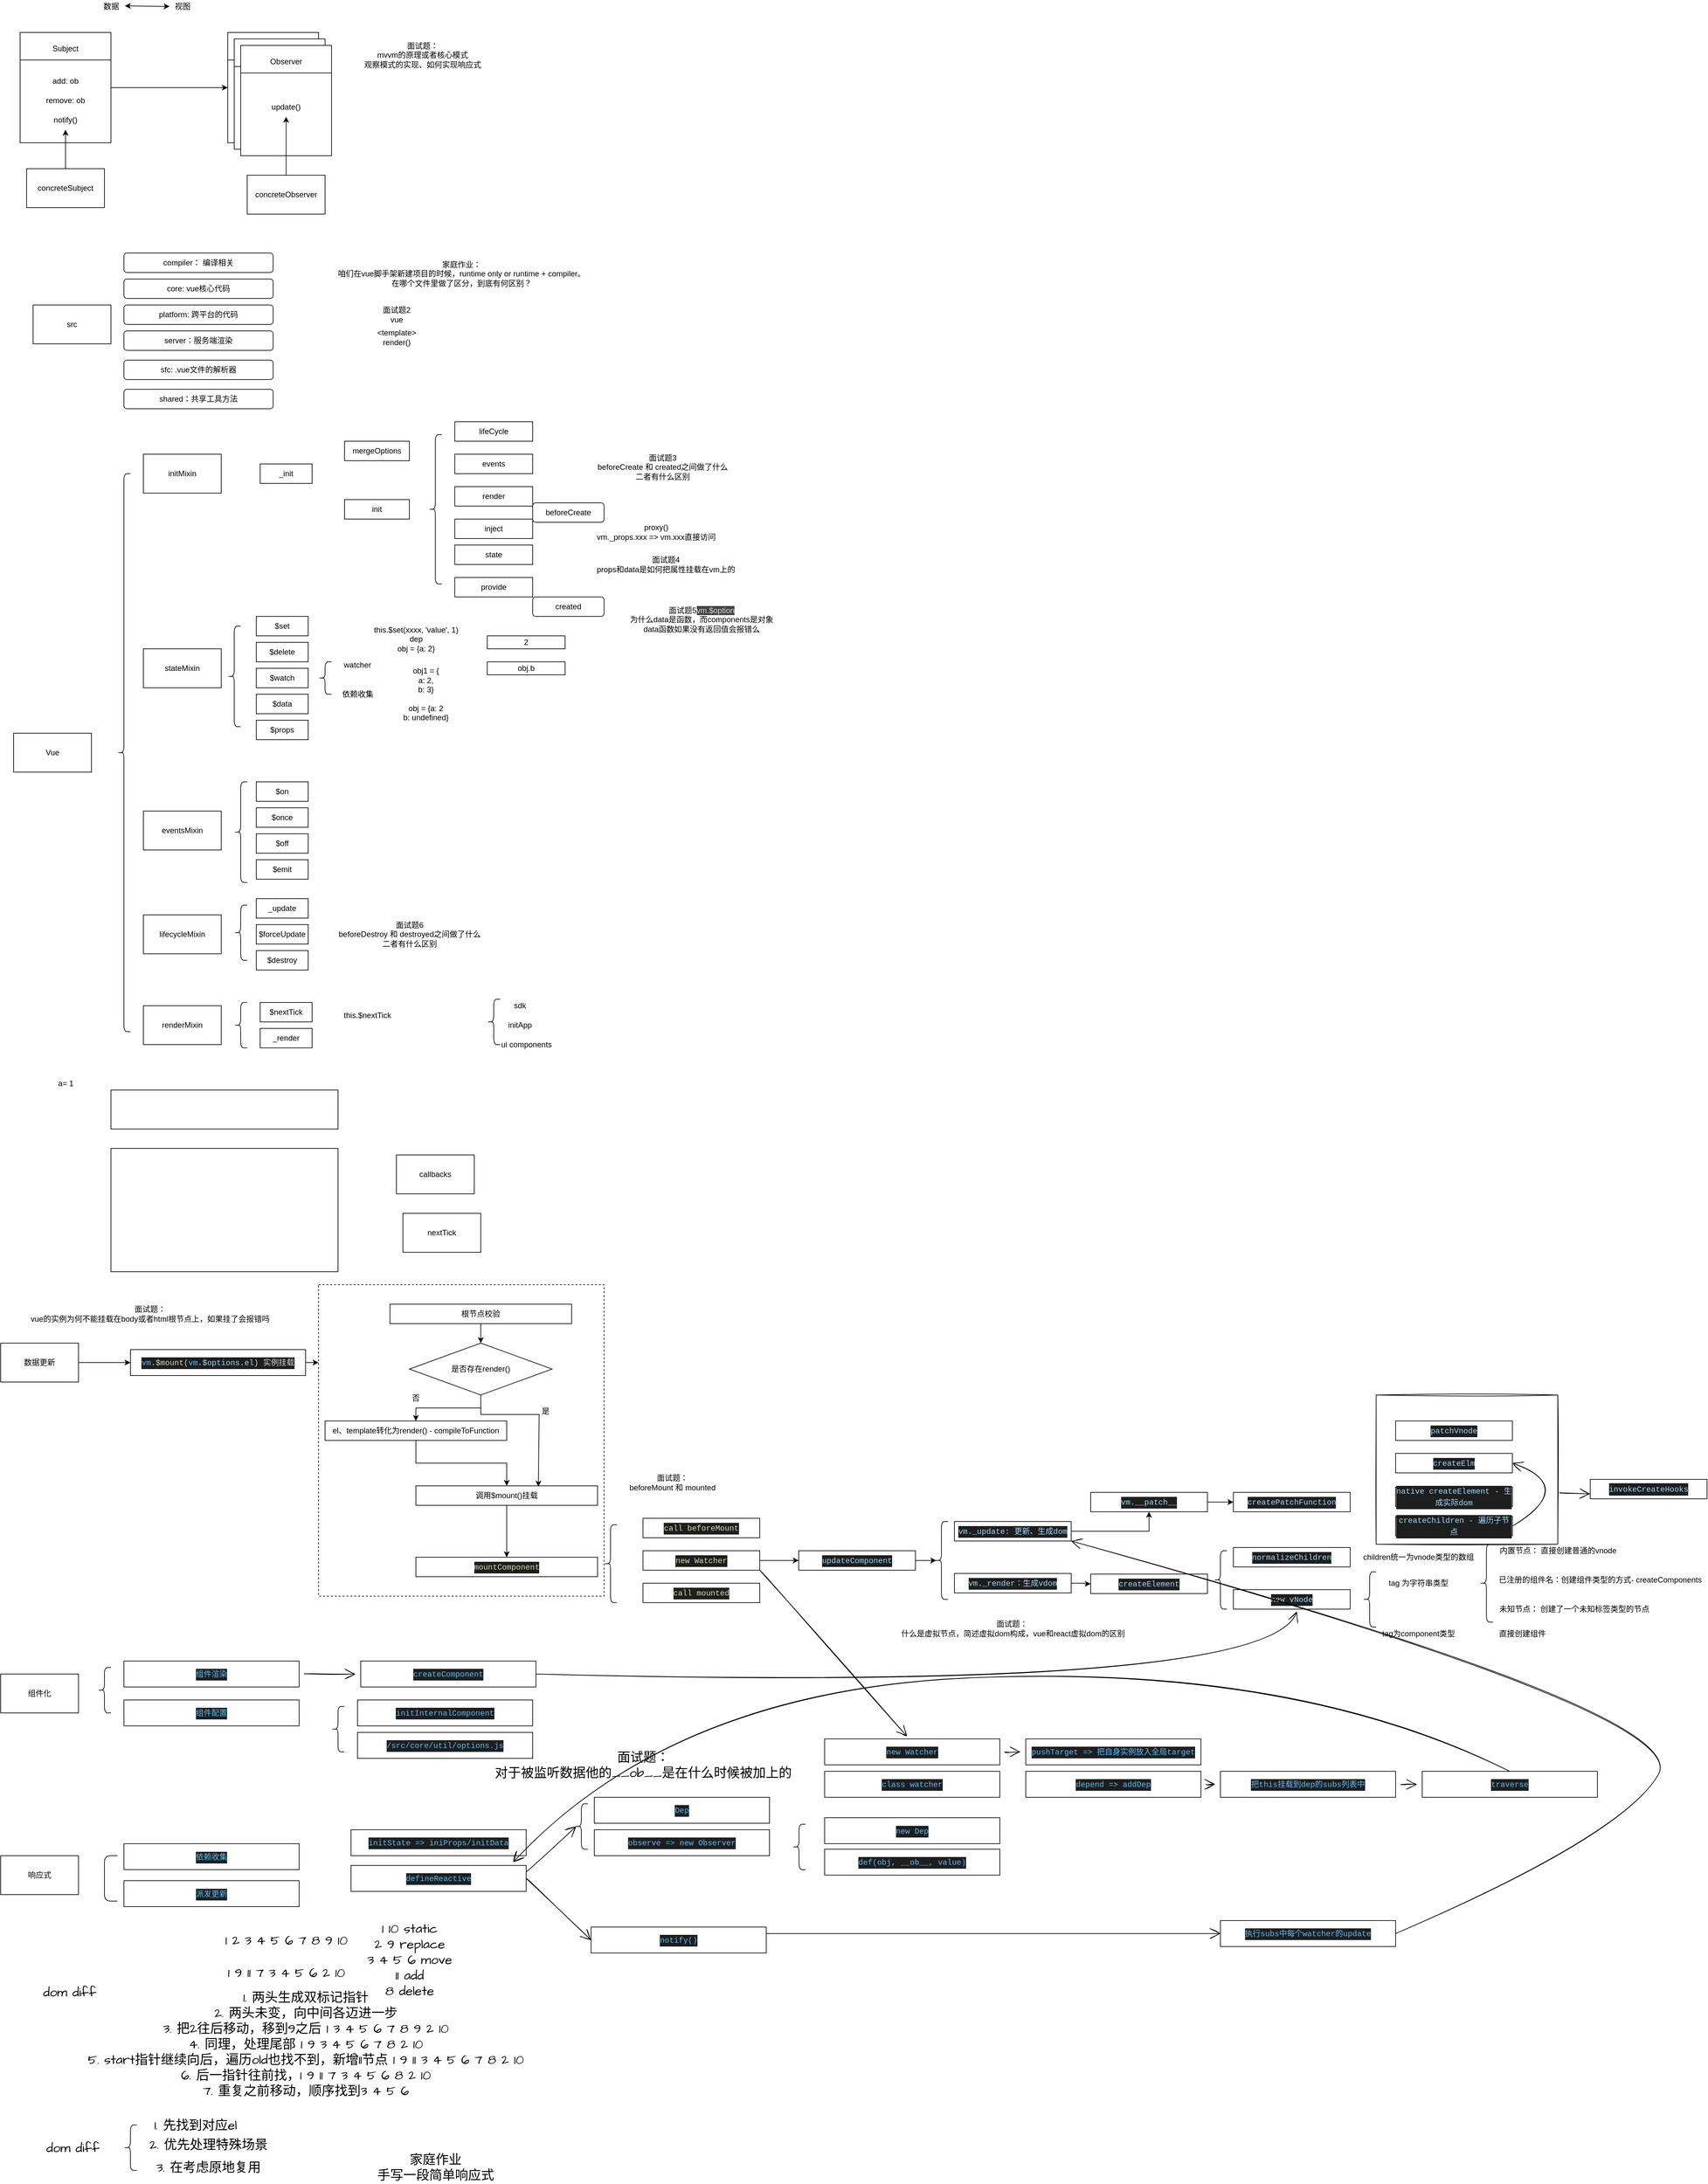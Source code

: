 <mxfile version="15.5.8" type="device"><diagram id="kQLkm86zuLoi4wQZ0oQw" name="Page-1"><mxGraphModel dx="1092" dy="596" grid="1" gridSize="10" guides="1" tooltips="1" connect="1" arrows="1" fold="1" page="1" pageScale="1" pageWidth="827" pageHeight="1169" math="0" shadow="0"><root><mxCell id="0"/><mxCell id="1" parent="0"/><mxCell id="8tqwD4hwmkm_KUh2kj9T-6" value="" style="rounded=0;whiteSpace=wrap;html=1;sketch=1;hachureGap=4;pointerEvents=0;fontFamily=Architects Daughter;fontSource=https%3A%2F%2Ffonts.googleapis.com%2Fcss%3Ffamily%3DArchitects%2BDaughter;fontSize=20;" vertex="1" parent="1"><mxGeometry x="2140" y="2200" width="280" height="230" as="geometry"/></mxCell><mxCell id="z8iMVGWHIiFB0fuX7heu-126" value="" style="rounded=0;whiteSpace=wrap;html=1;dashed=1;" parent="1" vertex="1"><mxGeometry x="510" y="2030" width="440" height="480" as="geometry"/></mxCell><mxCell id="z8iMVGWHIiFB0fuX7heu-1" value="数据" style="text;html=1;align=center;verticalAlign=middle;resizable=0;points=[];autosize=1;strokeColor=none;fillColor=none;" parent="1" vertex="1"><mxGeometry x="170" y="50" width="40" height="20" as="geometry"/></mxCell><mxCell id="z8iMVGWHIiFB0fuX7heu-2" value="视图" style="text;html=1;align=center;verticalAlign=middle;resizable=0;points=[];autosize=1;strokeColor=none;fillColor=none;" parent="1" vertex="1"><mxGeometry x="280" y="50" width="40" height="20" as="geometry"/></mxCell><mxCell id="z8iMVGWHIiFB0fuX7heu-3" value="" style="endArrow=classic;startArrow=classic;html=1;rounded=0;exitX=1.035;exitY=0.45;exitDx=0;exitDy=0;exitPerimeter=0;entryX=0.01;entryY=0.5;entryDx=0;entryDy=0;entryPerimeter=0;" parent="1" source="z8iMVGWHIiFB0fuX7heu-1" target="z8iMVGWHIiFB0fuX7heu-2" edge="1"><mxGeometry width="50" height="50" relative="1" as="geometry"><mxPoint x="390" y="280" as="sourcePoint"/><mxPoint x="440" y="230" as="targetPoint"/></mxGeometry></mxCell><mxCell id="z8iMVGWHIiFB0fuX7heu-4" value="" style="rounded=0;whiteSpace=wrap;html=1;" parent="1" vertex="1"><mxGeometry x="50" y="100" width="140" height="170" as="geometry"/></mxCell><mxCell id="z8iMVGWHIiFB0fuX7heu-5" value="" style="endArrow=none;html=1;rounded=0;exitX=0;exitY=0.25;exitDx=0;exitDy=0;entryX=1;entryY=0.25;entryDx=0;entryDy=0;" parent="1" source="z8iMVGWHIiFB0fuX7heu-4" target="z8iMVGWHIiFB0fuX7heu-4" edge="1"><mxGeometry width="50" height="50" relative="1" as="geometry"><mxPoint x="390" y="290" as="sourcePoint"/><mxPoint x="440" y="240" as="targetPoint"/></mxGeometry></mxCell><mxCell id="z8iMVGWHIiFB0fuX7heu-6" value="Subject" style="text;html=1;strokeColor=none;fillColor=none;align=center;verticalAlign=middle;whiteSpace=wrap;rounded=0;" parent="1" vertex="1"><mxGeometry x="90" y="110" width="60" height="30" as="geometry"/></mxCell><mxCell id="z8iMVGWHIiFB0fuX7heu-7" value="" style="rounded=0;whiteSpace=wrap;html=1;" parent="1" vertex="1"><mxGeometry x="370" y="100" width="140" height="170" as="geometry"/></mxCell><mxCell id="z8iMVGWHIiFB0fuX7heu-8" value="" style="endArrow=none;html=1;rounded=0;exitX=0;exitY=0.25;exitDx=0;exitDy=0;entryX=1;entryY=0.25;entryDx=0;entryDy=0;" parent="1" source="z8iMVGWHIiFB0fuX7heu-7" target="z8iMVGWHIiFB0fuX7heu-7" edge="1"><mxGeometry width="50" height="50" relative="1" as="geometry"><mxPoint x="710" y="290" as="sourcePoint"/><mxPoint x="760" y="240" as="targetPoint"/></mxGeometry></mxCell><mxCell id="z8iMVGWHIiFB0fuX7heu-9" value="Subject" style="text;html=1;strokeColor=none;fillColor=none;align=center;verticalAlign=middle;whiteSpace=wrap;rounded=0;" parent="1" vertex="1"><mxGeometry x="410" y="110" width="60" height="30" as="geometry"/></mxCell><mxCell id="z8iMVGWHIiFB0fuX7heu-13" value="" style="rounded=0;whiteSpace=wrap;html=1;" parent="1" vertex="1"><mxGeometry x="380" y="110" width="140" height="170" as="geometry"/></mxCell><mxCell id="z8iMVGWHIiFB0fuX7heu-14" value="" style="endArrow=none;html=1;rounded=0;exitX=0;exitY=0.25;exitDx=0;exitDy=0;entryX=1;entryY=0.25;entryDx=0;entryDy=0;" parent="1" source="z8iMVGWHIiFB0fuX7heu-13" target="z8iMVGWHIiFB0fuX7heu-13" edge="1"><mxGeometry width="50" height="50" relative="1" as="geometry"><mxPoint x="720" y="300" as="sourcePoint"/><mxPoint x="770" y="250" as="targetPoint"/></mxGeometry></mxCell><mxCell id="z8iMVGWHIiFB0fuX7heu-15" value="Subject" style="text;html=1;strokeColor=none;fillColor=none;align=center;verticalAlign=middle;whiteSpace=wrap;rounded=0;" parent="1" vertex="1"><mxGeometry x="420" y="120" width="60" height="30" as="geometry"/></mxCell><mxCell id="z8iMVGWHIiFB0fuX7heu-16" value="" style="rounded=0;whiteSpace=wrap;html=1;" parent="1" vertex="1"><mxGeometry x="390" y="120" width="140" height="170" as="geometry"/></mxCell><mxCell id="z8iMVGWHIiFB0fuX7heu-17" value="" style="endArrow=none;html=1;rounded=0;exitX=0;exitY=0.25;exitDx=0;exitDy=0;entryX=1;entryY=0.25;entryDx=0;entryDy=0;" parent="1" source="z8iMVGWHIiFB0fuX7heu-16" target="z8iMVGWHIiFB0fuX7heu-16" edge="1"><mxGeometry width="50" height="50" relative="1" as="geometry"><mxPoint x="730" y="310" as="sourcePoint"/><mxPoint x="780" y="260" as="targetPoint"/></mxGeometry></mxCell><mxCell id="z8iMVGWHIiFB0fuX7heu-18" value="Observer" style="text;html=1;strokeColor=none;fillColor=none;align=center;verticalAlign=middle;whiteSpace=wrap;rounded=0;" parent="1" vertex="1"><mxGeometry x="430" y="130" width="60" height="30" as="geometry"/></mxCell><mxCell id="z8iMVGWHIiFB0fuX7heu-19" value="update()" style="text;html=1;strokeColor=none;fillColor=none;align=center;verticalAlign=middle;whiteSpace=wrap;rounded=0;" parent="1" vertex="1"><mxGeometry x="430" y="200" width="60" height="30" as="geometry"/></mxCell><mxCell id="z8iMVGWHIiFB0fuX7heu-20" value="add: ob" style="text;html=1;strokeColor=none;fillColor=none;align=center;verticalAlign=middle;whiteSpace=wrap;rounded=0;" parent="1" vertex="1"><mxGeometry x="90" y="160" width="60" height="30" as="geometry"/></mxCell><mxCell id="z8iMVGWHIiFB0fuX7heu-21" value="remove: ob" style="text;html=1;strokeColor=none;fillColor=none;align=center;verticalAlign=middle;whiteSpace=wrap;rounded=0;" parent="1" vertex="1"><mxGeometry x="80" y="190" width="80" height="30" as="geometry"/></mxCell><mxCell id="z8iMVGWHIiFB0fuX7heu-22" value="notify()" style="text;html=1;strokeColor=none;fillColor=none;align=center;verticalAlign=middle;whiteSpace=wrap;rounded=0;" parent="1" vertex="1"><mxGeometry x="80" y="220" width="80" height="30" as="geometry"/></mxCell><mxCell id="z8iMVGWHIiFB0fuX7heu-23" value="" style="endArrow=classic;html=1;rounded=0;exitX=1;exitY=0.5;exitDx=0;exitDy=0;entryX=0;entryY=0.5;entryDx=0;entryDy=0;" parent="1" source="z8iMVGWHIiFB0fuX7heu-4" target="z8iMVGWHIiFB0fuX7heu-7" edge="1"><mxGeometry width="50" height="50" relative="1" as="geometry"><mxPoint x="390" y="280" as="sourcePoint"/><mxPoint x="440" y="230" as="targetPoint"/></mxGeometry></mxCell><mxCell id="z8iMVGWHIiFB0fuX7heu-26" value="" style="edgeStyle=orthogonalEdgeStyle;rounded=0;orthogonalLoop=1;jettySize=auto;html=1;" parent="1" source="z8iMVGWHIiFB0fuX7heu-24" target="z8iMVGWHIiFB0fuX7heu-22" edge="1"><mxGeometry relative="1" as="geometry"/></mxCell><mxCell id="z8iMVGWHIiFB0fuX7heu-24" value="concreteSubject" style="rounded=0;whiteSpace=wrap;html=1;" parent="1" vertex="1"><mxGeometry x="60" y="310" width="120" height="60" as="geometry"/></mxCell><mxCell id="z8iMVGWHIiFB0fuX7heu-27" value="" style="edgeStyle=orthogonalEdgeStyle;rounded=0;orthogonalLoop=1;jettySize=auto;html=1;" parent="1" source="z8iMVGWHIiFB0fuX7heu-25" target="z8iMVGWHIiFB0fuX7heu-19" edge="1"><mxGeometry relative="1" as="geometry"/></mxCell><mxCell id="z8iMVGWHIiFB0fuX7heu-25" value="concreteObserver" style="rounded=0;whiteSpace=wrap;html=1;" parent="1" vertex="1"><mxGeometry x="400" y="320" width="120" height="60" as="geometry"/></mxCell><mxCell id="z8iMVGWHIiFB0fuX7heu-28" value="面试题：&lt;br&gt;mvvm的原理或者核心模式&lt;br&gt;观察模式的实现、如何实现响应式" style="text;html=1;align=center;verticalAlign=middle;resizable=0;points=[];autosize=1;strokeColor=none;fillColor=none;" parent="1" vertex="1"><mxGeometry x="570" y="110" width="200" height="50" as="geometry"/></mxCell><mxCell id="z8iMVGWHIiFB0fuX7heu-29" value="src" style="rounded=0;whiteSpace=wrap;html=1;" parent="1" vertex="1"><mxGeometry x="70" y="520" width="120" height="60" as="geometry"/></mxCell><mxCell id="z8iMVGWHIiFB0fuX7heu-30" value="compiler： 编译相关" style="rounded=1;whiteSpace=wrap;html=1;" parent="1" vertex="1"><mxGeometry x="210" y="440" width="230" height="30" as="geometry"/></mxCell><mxCell id="z8iMVGWHIiFB0fuX7heu-31" value="core: vue核心代码" style="rounded=1;whiteSpace=wrap;html=1;" parent="1" vertex="1"><mxGeometry x="210" y="480" width="230" height="30" as="geometry"/></mxCell><mxCell id="z8iMVGWHIiFB0fuX7heu-32" value="platform: 跨平台的代码" style="rounded=1;whiteSpace=wrap;html=1;" parent="1" vertex="1"><mxGeometry x="210" y="520" width="230" height="30" as="geometry"/></mxCell><mxCell id="z8iMVGWHIiFB0fuX7heu-33" value="server：服务端渲染" style="rounded=1;whiteSpace=wrap;html=1;" parent="1" vertex="1"><mxGeometry x="210" y="560" width="230" height="30" as="geometry"/></mxCell><mxCell id="z8iMVGWHIiFB0fuX7heu-34" value="sfc: .vue文件的解析器" style="rounded=1;whiteSpace=wrap;html=1;" parent="1" vertex="1"><mxGeometry x="210" y="605" width="230" height="30" as="geometry"/></mxCell><mxCell id="z8iMVGWHIiFB0fuX7heu-35" value="shared：共享工具方法" style="rounded=1;whiteSpace=wrap;html=1;" parent="1" vertex="1"><mxGeometry x="210" y="650" width="230" height="30" as="geometry"/></mxCell><mxCell id="z8iMVGWHIiFB0fuX7heu-36" value="&amp;lt;template&amp;gt;&lt;br&gt;render()" style="text;html=1;align=center;verticalAlign=middle;resizable=0;points=[];autosize=1;strokeColor=none;fillColor=none;" parent="1" vertex="1"><mxGeometry x="590" y="554.5" width="80" height="30" as="geometry"/></mxCell><mxCell id="z8iMVGWHIiFB0fuX7heu-37" value="面试题2&lt;br&gt;vue" style="text;html=1;align=center;verticalAlign=middle;resizable=0;points=[];autosize=1;strokeColor=none;fillColor=none;" parent="1" vertex="1"><mxGeometry x="600" y="519.5" width="60" height="30" as="geometry"/></mxCell><mxCell id="z8iMVGWHIiFB0fuX7heu-38" value="家庭作业：&lt;br&gt;咱们在vue脚手架新建项目的时候，runtime only or runtime + compiler。&lt;br&gt;在哪个文件里做了区分，到底有何区别？" style="text;html=1;align=center;verticalAlign=middle;resizable=0;points=[];autosize=1;strokeColor=none;fillColor=none;" parent="1" vertex="1"><mxGeometry x="530" y="447" width="400" height="50" as="geometry"/></mxCell><mxCell id="z8iMVGWHIiFB0fuX7heu-39" value="Vue" style="rounded=0;whiteSpace=wrap;html=1;" parent="1" vertex="1"><mxGeometry x="40" y="1180" width="120" height="60" as="geometry"/></mxCell><mxCell id="z8iMVGWHIiFB0fuX7heu-40" value="initMixin" style="rounded=0;whiteSpace=wrap;html=1;" parent="1" vertex="1"><mxGeometry x="240" y="750" width="120" height="60" as="geometry"/></mxCell><mxCell id="z8iMVGWHIiFB0fuX7heu-41" value="_init" style="rounded=0;whiteSpace=wrap;html=1;" parent="1" vertex="1"><mxGeometry x="420" y="765" width="80" height="30" as="geometry"/></mxCell><mxCell id="z8iMVGWHIiFB0fuX7heu-42" value="mergeOptions" style="rounded=0;whiteSpace=wrap;html=1;" parent="1" vertex="1"><mxGeometry x="550" y="730" width="100" height="30" as="geometry"/></mxCell><mxCell id="z8iMVGWHIiFB0fuX7heu-43" value="init" style="rounded=0;whiteSpace=wrap;html=1;" parent="1" vertex="1"><mxGeometry x="550" y="820" width="100" height="30" as="geometry"/></mxCell><mxCell id="z8iMVGWHIiFB0fuX7heu-44" value="lifeCycle" style="rounded=0;whiteSpace=wrap;html=1;" parent="1" vertex="1"><mxGeometry x="720" y="700" width="120" height="30" as="geometry"/></mxCell><mxCell id="z8iMVGWHIiFB0fuX7heu-45" value="events" style="rounded=0;whiteSpace=wrap;html=1;" parent="1" vertex="1"><mxGeometry x="720" y="750" width="120" height="30" as="geometry"/></mxCell><mxCell id="z8iMVGWHIiFB0fuX7heu-46" value="render" style="rounded=0;whiteSpace=wrap;html=1;" parent="1" vertex="1"><mxGeometry x="720" y="800" width="120" height="30" as="geometry"/></mxCell><mxCell id="z8iMVGWHIiFB0fuX7heu-47" value="inject" style="rounded=0;whiteSpace=wrap;html=1;" parent="1" vertex="1"><mxGeometry x="720" y="850" width="120" height="30" as="geometry"/></mxCell><mxCell id="z8iMVGWHIiFB0fuX7heu-48" value="state" style="rounded=0;whiteSpace=wrap;html=1;" parent="1" vertex="1"><mxGeometry x="720" y="890" width="120" height="30" as="geometry"/></mxCell><mxCell id="z8iMVGWHIiFB0fuX7heu-49" value="provide" style="rounded=0;whiteSpace=wrap;html=1;" parent="1" vertex="1"><mxGeometry x="720" y="940" width="120" height="30" as="geometry"/></mxCell><mxCell id="z8iMVGWHIiFB0fuX7heu-50" value="" style="shape=curlyBracket;whiteSpace=wrap;html=1;rounded=1;" parent="1" vertex="1"><mxGeometry x="680" y="720" width="20" height="230" as="geometry"/></mxCell><mxCell id="z8iMVGWHIiFB0fuX7heu-51" value="beforeCreate" style="rounded=1;whiteSpace=wrap;html=1;" parent="1" vertex="1"><mxGeometry x="840" y="825" width="110" height="30" as="geometry"/></mxCell><mxCell id="z8iMVGWHIiFB0fuX7heu-52" value="created" style="rounded=1;whiteSpace=wrap;html=1;" parent="1" vertex="1"><mxGeometry x="840" y="970" width="110" height="30" as="geometry"/></mxCell><mxCell id="z8iMVGWHIiFB0fuX7heu-53" value="面试题3&lt;br&gt;beforeCreate 和 created之间做了什么&lt;br&gt;二者有什么区别" style="text;html=1;align=center;verticalAlign=middle;resizable=0;points=[];autosize=1;strokeColor=none;fillColor=none;" parent="1" vertex="1"><mxGeometry x="930" y="745" width="220" height="50" as="geometry"/></mxCell><mxCell id="z8iMVGWHIiFB0fuX7heu-54" value="proxy()&lt;br&gt;vm._props.xxx =&amp;gt; vm.xxx直接访问" style="text;html=1;align=center;verticalAlign=middle;resizable=0;points=[];autosize=1;strokeColor=none;fillColor=none;" parent="1" vertex="1"><mxGeometry x="930" y="855" width="200" height="30" as="geometry"/></mxCell><mxCell id="z8iMVGWHIiFB0fuX7heu-55" value="面试题4&lt;br&gt;props和data是如何把属性挂载在vm上的" style="text;html=1;align=center;verticalAlign=middle;resizable=0;points=[];autosize=1;strokeColor=none;fillColor=none;" parent="1" vertex="1"><mxGeometry x="930" y="905" width="230" height="30" as="geometry"/></mxCell><mxCell id="z8iMVGWHIiFB0fuX7heu-56" value="面试题5&lt;span style=&quot;color: rgb(221 , 221 , 221) ; background-color: rgb(67 , 67 , 67)&quot;&gt;vm.$option&lt;br&gt;&lt;/span&gt;为什么data是函数，而components是对象&lt;br&gt;data函数如果没有返回值会报错么" style="text;html=1;align=center;verticalAlign=middle;resizable=0;points=[];autosize=1;strokeColor=none;fillColor=none;" parent="1" vertex="1"><mxGeometry x="980" y="980" width="240" height="50" as="geometry"/></mxCell><mxCell id="z8iMVGWHIiFB0fuX7heu-57" value="stateMixin" style="rounded=0;whiteSpace=wrap;html=1;" parent="1" vertex="1"><mxGeometry x="240" y="1050" width="120" height="60" as="geometry"/></mxCell><mxCell id="z8iMVGWHIiFB0fuX7heu-58" value="$set" style="rounded=0;whiteSpace=wrap;html=1;" parent="1" vertex="1"><mxGeometry x="414" y="1000" width="80" height="30" as="geometry"/></mxCell><mxCell id="z8iMVGWHIiFB0fuX7heu-59" value="$delete" style="rounded=0;whiteSpace=wrap;html=1;" parent="1" vertex="1"><mxGeometry x="414" y="1040" width="80" height="30" as="geometry"/></mxCell><mxCell id="z8iMVGWHIiFB0fuX7heu-60" value="$watch" style="rounded=0;whiteSpace=wrap;html=1;" parent="1" vertex="1"><mxGeometry x="414" y="1080" width="80" height="30" as="geometry"/></mxCell><mxCell id="z8iMVGWHIiFB0fuX7heu-61" value="$data" style="rounded=0;whiteSpace=wrap;html=1;" parent="1" vertex="1"><mxGeometry x="414" y="1120" width="80" height="30" as="geometry"/></mxCell><mxCell id="z8iMVGWHIiFB0fuX7heu-62" value="$props" style="rounded=0;whiteSpace=wrap;html=1;" parent="1" vertex="1"><mxGeometry x="414" y="1160" width="80" height="30" as="geometry"/></mxCell><mxCell id="z8iMVGWHIiFB0fuX7heu-63" value="this.$set(xxxx, 'value', 1)&lt;br&gt;dep&lt;br&gt;obj = {a: 2}" style="text;html=1;align=center;verticalAlign=middle;resizable=0;points=[];autosize=1;strokeColor=none;fillColor=none;" parent="1" vertex="1"><mxGeometry x="585" y="1010" width="150" height="50" as="geometry"/></mxCell><mxCell id="z8iMVGWHIiFB0fuX7heu-64" value="2" style="rounded=0;whiteSpace=wrap;html=1;" parent="1" vertex="1"><mxGeometry x="770" y="1030" width="120" height="20" as="geometry"/></mxCell><mxCell id="z8iMVGWHIiFB0fuX7heu-65" value="obj.b" style="rounded=0;whiteSpace=wrap;html=1;" parent="1" vertex="1"><mxGeometry x="770" y="1070" width="120" height="20" as="geometry"/></mxCell><mxCell id="z8iMVGWHIiFB0fuX7heu-66" value="" style="shape=curlyBracket;whiteSpace=wrap;html=1;rounded=1;" parent="1" vertex="1"><mxGeometry x="510" y="1070" width="20" height="50" as="geometry"/></mxCell><mxCell id="z8iMVGWHIiFB0fuX7heu-67" value="watcher" style="text;html=1;strokeColor=none;fillColor=none;align=center;verticalAlign=middle;whiteSpace=wrap;rounded=0;" parent="1" vertex="1"><mxGeometry x="540" y="1060" width="60" height="30" as="geometry"/></mxCell><mxCell id="z8iMVGWHIiFB0fuX7heu-68" value="依赖收集" style="text;html=1;align=center;verticalAlign=middle;resizable=0;points=[];autosize=1;strokeColor=none;fillColor=none;" parent="1" vertex="1"><mxGeometry x="540" y="1110" width="60" height="20" as="geometry"/></mxCell><mxCell id="z8iMVGWHIiFB0fuX7heu-69" value="eventsMixin" style="rounded=0;whiteSpace=wrap;html=1;" parent="1" vertex="1"><mxGeometry x="240" y="1300" width="120" height="60" as="geometry"/></mxCell><mxCell id="z8iMVGWHIiFB0fuX7heu-74" value="$on" style="rounded=0;whiteSpace=wrap;html=1;" parent="1" vertex="1"><mxGeometry x="414" y="1255" width="80" height="30" as="geometry"/></mxCell><mxCell id="z8iMVGWHIiFB0fuX7heu-75" value="$once" style="rounded=0;whiteSpace=wrap;html=1;" parent="1" vertex="1"><mxGeometry x="414" y="1295" width="80" height="30" as="geometry"/></mxCell><mxCell id="z8iMVGWHIiFB0fuX7heu-76" value="$off" style="rounded=0;whiteSpace=wrap;html=1;" parent="1" vertex="1"><mxGeometry x="414" y="1335" width="80" height="30" as="geometry"/></mxCell><mxCell id="z8iMVGWHIiFB0fuX7heu-77" value="$emit" style="rounded=0;whiteSpace=wrap;html=1;" parent="1" vertex="1"><mxGeometry x="414" y="1375" width="80" height="30" as="geometry"/></mxCell><mxCell id="z8iMVGWHIiFB0fuX7heu-78" value="lifecycleMixin" style="rounded=0;whiteSpace=wrap;html=1;" parent="1" vertex="1"><mxGeometry x="240" y="1460" width="120" height="60" as="geometry"/></mxCell><mxCell id="z8iMVGWHIiFB0fuX7heu-82" value="_update" style="rounded=0;whiteSpace=wrap;html=1;" parent="1" vertex="1"><mxGeometry x="414" y="1435" width="80" height="30" as="geometry"/></mxCell><mxCell id="z8iMVGWHIiFB0fuX7heu-83" value="$forceUpdate" style="rounded=0;whiteSpace=wrap;html=1;" parent="1" vertex="1"><mxGeometry x="414" y="1475" width="80" height="30" as="geometry"/></mxCell><mxCell id="z8iMVGWHIiFB0fuX7heu-84" value="$destroy" style="rounded=0;whiteSpace=wrap;html=1;" parent="1" vertex="1"><mxGeometry x="414" y="1515" width="80" height="30" as="geometry"/></mxCell><mxCell id="z8iMVGWHIiFB0fuX7heu-85" value="面试题6&lt;br&gt;beforeDestroy 和 destroyed之间做了什么&lt;br&gt;二者有什么区别" style="text;html=1;align=center;verticalAlign=middle;resizable=0;points=[];autosize=1;strokeColor=none;fillColor=none;" parent="1" vertex="1"><mxGeometry x="535" y="1465" width="230" height="50" as="geometry"/></mxCell><mxCell id="z8iMVGWHIiFB0fuX7heu-87" value="renderMixin" style="rounded=0;whiteSpace=wrap;html=1;" parent="1" vertex="1"><mxGeometry x="240" y="1600" width="120" height="60" as="geometry"/></mxCell><mxCell id="z8iMVGWHIiFB0fuX7heu-88" value="" style="shape=curlyBracket;whiteSpace=wrap;html=1;rounded=1;" parent="1" vertex="1"><mxGeometry x="770" y="1590" width="20" height="70" as="geometry"/></mxCell><mxCell id="z8iMVGWHIiFB0fuX7heu-89" value="sdk" style="text;html=1;align=center;verticalAlign=middle;resizable=0;points=[];autosize=1;strokeColor=none;fillColor=none;" parent="1" vertex="1"><mxGeometry x="805" y="1590" width="30" height="20" as="geometry"/></mxCell><mxCell id="z8iMVGWHIiFB0fuX7heu-90" value="initApp" style="text;html=1;align=center;verticalAlign=middle;resizable=0;points=[];autosize=1;strokeColor=none;fillColor=none;" parent="1" vertex="1"><mxGeometry x="795" y="1620" width="50" height="20" as="geometry"/></mxCell><mxCell id="z8iMVGWHIiFB0fuX7heu-91" value="ui components" style="text;html=1;align=center;verticalAlign=middle;resizable=0;points=[];autosize=1;strokeColor=none;fillColor=none;" parent="1" vertex="1"><mxGeometry x="785" y="1650" width="90" height="20" as="geometry"/></mxCell><mxCell id="z8iMVGWHIiFB0fuX7heu-92" value="$nextTick" style="rounded=0;whiteSpace=wrap;html=1;" parent="1" vertex="1"><mxGeometry x="420" y="1595" width="80" height="30" as="geometry"/></mxCell><mxCell id="z8iMVGWHIiFB0fuX7heu-93" value="_render" style="rounded=0;whiteSpace=wrap;html=1;" parent="1" vertex="1"><mxGeometry x="420" y="1635" width="80" height="30" as="geometry"/></mxCell><mxCell id="z8iMVGWHIiFB0fuX7heu-94" value="this.$nextTick" style="text;html=1;align=center;verticalAlign=middle;resizable=0;points=[];autosize=1;strokeColor=none;fillColor=none;" parent="1" vertex="1"><mxGeometry x="540" y="1605" width="90" height="20" as="geometry"/></mxCell><mxCell id="z8iMVGWHIiFB0fuX7heu-95" value="obj1 = {&lt;br&gt;&lt;span&gt;&#9;&lt;/span&gt;a: 2,&lt;br&gt;b: 3}&lt;br&gt;&lt;br&gt;obj = {a: 2&lt;br&gt;b: undefined}" style="text;html=1;align=center;verticalAlign=middle;resizable=0;points=[];autosize=1;strokeColor=none;fillColor=none;" parent="1" vertex="1"><mxGeometry x="630" y="1075" width="90" height="90" as="geometry"/></mxCell><mxCell id="z8iMVGWHIiFB0fuX7heu-97" value="a= 1" style="text;html=1;align=center;verticalAlign=middle;resizable=0;points=[];autosize=1;strokeColor=none;fillColor=none;" parent="1" vertex="1"><mxGeometry x="100" y="1710" width="40" height="20" as="geometry"/></mxCell><mxCell id="z8iMVGWHIiFB0fuX7heu-98" value="" style="rounded=0;whiteSpace=wrap;html=1;" parent="1" vertex="1"><mxGeometry x="190" y="1820" width="350" height="190" as="geometry"/></mxCell><mxCell id="z8iMVGWHIiFB0fuX7heu-99" value="" style="rounded=0;whiteSpace=wrap;html=1;" parent="1" vertex="1"><mxGeometry x="190" y="1730" width="350" height="60" as="geometry"/></mxCell><mxCell id="z8iMVGWHIiFB0fuX7heu-100" value="callbacks" style="rounded=0;whiteSpace=wrap;html=1;" parent="1" vertex="1"><mxGeometry x="630" y="1830" width="120" height="60" as="geometry"/></mxCell><mxCell id="z8iMVGWHIiFB0fuX7heu-101" value="nextTick" style="whiteSpace=wrap;html=1;" parent="1" vertex="1"><mxGeometry x="640" y="1920" width="120" height="60" as="geometry"/></mxCell><mxCell id="z8iMVGWHIiFB0fuX7heu-104" value="" style="shape=curlyBracket;whiteSpace=wrap;html=1;rounded=1;" parent="1" vertex="1"><mxGeometry x="370" y="1015" width="20" height="155" as="geometry"/></mxCell><mxCell id="z8iMVGWHIiFB0fuX7heu-105" value="" style="shape=curlyBracket;whiteSpace=wrap;html=1;rounded=1;" parent="1" vertex="1"><mxGeometry x="380" y="1255" width="20" height="155" as="geometry"/></mxCell><mxCell id="z8iMVGWHIiFB0fuX7heu-106" value="" style="shape=curlyBracket;whiteSpace=wrap;html=1;rounded=1;" parent="1" vertex="1"><mxGeometry x="380" y="1445" width="20" height="85" as="geometry"/></mxCell><mxCell id="z8iMVGWHIiFB0fuX7heu-107" value="" style="shape=curlyBracket;whiteSpace=wrap;html=1;rounded=1;" parent="1" vertex="1"><mxGeometry x="380" y="1595" width="20" height="70" as="geometry"/></mxCell><mxCell id="z8iMVGWHIiFB0fuX7heu-108" value="" style="shape=curlyBracket;whiteSpace=wrap;html=1;rounded=1;" parent="1" vertex="1"><mxGeometry x="200" y="780" width="20" height="860" as="geometry"/></mxCell><mxCell id="z8iMVGWHIiFB0fuX7heu-112" value="" style="edgeStyle=orthogonalEdgeStyle;rounded=0;orthogonalLoop=1;jettySize=auto;html=1;" parent="1" source="z8iMVGWHIiFB0fuX7heu-109" target="z8iMVGWHIiFB0fuX7heu-110" edge="1"><mxGeometry relative="1" as="geometry"/></mxCell><mxCell id="z8iMVGWHIiFB0fuX7heu-109" value="数据更新" style="rounded=0;whiteSpace=wrap;html=1;" parent="1" vertex="1"><mxGeometry x="20" y="2120" width="120" height="60" as="geometry"/></mxCell><mxCell id="z8iMVGWHIiFB0fuX7heu-110" value="&lt;div style=&quot;color: rgb(212 , 212 , 212) ; background-color: rgb(30 , 30 , 30) ; font-family: &amp;#34;menlo&amp;#34; , &amp;#34;monaco&amp;#34; , &amp;#34;courier new&amp;#34; , monospace ; line-height: 18px&quot;&gt;&lt;span style=&quot;color: #4fc1ff&quot;&gt;vm&lt;/span&gt;.&lt;span style=&quot;color: #dcdcaa&quot;&gt;$mount&lt;/span&gt;(&lt;span style=&quot;color: #4fc1ff&quot;&gt;vm&lt;/span&gt;.&lt;span style=&quot;color: #9cdcfe&quot;&gt;$options&lt;/span&gt;.&lt;span style=&quot;color: #9cdcfe&quot;&gt;el&lt;/span&gt;) 实例挂载&lt;/div&gt;" style="rounded=0;whiteSpace=wrap;html=1;" parent="1" vertex="1"><mxGeometry x="220" y="2130" width="270" height="40" as="geometry"/></mxCell><mxCell id="z8iMVGWHIiFB0fuX7heu-111" value="面试题：&lt;br&gt;vue的实例为何不能挂载在body或者html根节点上，如果挂了会报错吗" style="text;html=1;align=center;verticalAlign=middle;resizable=0;points=[];autosize=1;strokeColor=none;fillColor=none;" parent="1" vertex="1"><mxGeometry x="60" y="2060" width="380" height="30" as="geometry"/></mxCell><mxCell id="z8iMVGWHIiFB0fuX7heu-145" value="" style="edgeStyle=orthogonalEdgeStyle;rounded=0;orthogonalLoop=1;jettySize=auto;html=1;" parent="1" source="z8iMVGWHIiFB0fuX7heu-113" target="z8iMVGWHIiFB0fuX7heu-115" edge="1"><mxGeometry relative="1" as="geometry"/></mxCell><mxCell id="z8iMVGWHIiFB0fuX7heu-113" value="根节点校验" style="rounded=0;whiteSpace=wrap;html=1;" parent="1" vertex="1"><mxGeometry x="620" y="2060" width="280" height="30" as="geometry"/></mxCell><mxCell id="z8iMVGWHIiFB0fuX7heu-117" value="" style="edgeStyle=orthogonalEdgeStyle;rounded=0;orthogonalLoop=1;jettySize=auto;html=1;" parent="1" source="z8iMVGWHIiFB0fuX7heu-115" target="z8iMVGWHIiFB0fuX7heu-116" edge="1"><mxGeometry relative="1" as="geometry"/></mxCell><mxCell id="z8iMVGWHIiFB0fuX7heu-115" value="是否存在render()" style="rhombus;whiteSpace=wrap;html=1;" parent="1" vertex="1"><mxGeometry x="650" y="2120" width="220" height="80" as="geometry"/></mxCell><mxCell id="z8iMVGWHIiFB0fuX7heu-148" value="" style="edgeStyle=orthogonalEdgeStyle;rounded=0;orthogonalLoop=1;jettySize=auto;html=1;" parent="1" source="z8iMVGWHIiFB0fuX7heu-116" target="z8iMVGWHIiFB0fuX7heu-119" edge="1"><mxGeometry relative="1" as="geometry"/></mxCell><mxCell id="z8iMVGWHIiFB0fuX7heu-116" value="el、template转化为render() - compileToFunction" style="rounded=0;whiteSpace=wrap;html=1;" parent="1" vertex="1"><mxGeometry x="520" y="2240" width="280" height="30" as="geometry"/></mxCell><mxCell id="z8iMVGWHIiFB0fuX7heu-118" value="" style="endArrow=classic;html=1;rounded=0;exitX=0.5;exitY=1;exitDx=0;exitDy=0;entryX=0.674;entryY=0.04;entryDx=0;entryDy=0;entryPerimeter=0;" parent="1" source="z8iMVGWHIiFB0fuX7heu-115" target="z8iMVGWHIiFB0fuX7heu-119" edge="1"><mxGeometry width="50" height="50" relative="1" as="geometry"><mxPoint x="680" y="2200" as="sourcePoint"/><mxPoint x="850" y="2330" as="targetPoint"/><Array as="points"><mxPoint x="760" y="2230"/><mxPoint x="850" y="2230"/></Array></mxGeometry></mxCell><mxCell id="z8iMVGWHIiFB0fuX7heu-121" value="" style="edgeStyle=orthogonalEdgeStyle;rounded=0;orthogonalLoop=1;jettySize=auto;html=1;" parent="1" source="z8iMVGWHIiFB0fuX7heu-119" target="z8iMVGWHIiFB0fuX7heu-120" edge="1"><mxGeometry relative="1" as="geometry"/></mxCell><mxCell id="z8iMVGWHIiFB0fuX7heu-119" value="调用$mount()挂载" style="rounded=0;whiteSpace=wrap;html=1;" parent="1" vertex="1"><mxGeometry x="660" y="2340" width="280" height="30" as="geometry"/></mxCell><mxCell id="z8iMVGWHIiFB0fuX7heu-120" value="&lt;div style=&quot;color: rgb(212 , 212 , 212) ; background-color: rgb(30 , 30 , 30) ; font-family: &amp;#34;menlo&amp;#34; , &amp;#34;monaco&amp;#34; , &amp;#34;courier new&amp;#34; , monospace ; line-height: 18px&quot;&gt;&lt;span style=&quot;color: #dcdcaa&quot;&gt;mountComponent&lt;/span&gt;&lt;/div&gt;" style="rounded=0;whiteSpace=wrap;html=1;" parent="1" vertex="1"><mxGeometry x="660" y="2450" width="280" height="30" as="geometry"/></mxCell><mxCell id="z8iMVGWHIiFB0fuX7heu-122" value="&lt;div style=&quot;color: rgb(212 , 212 , 212) ; background-color: rgb(30 , 30 , 30) ; font-family: &amp;#34;menlo&amp;#34; , &amp;#34;monaco&amp;#34; , &amp;#34;courier new&amp;#34; , monospace ; line-height: 18px&quot;&gt;&lt;span style=&quot;color: #dcdcaa&quot;&gt;call&amp;nbsp;&lt;/span&gt;&lt;span style=&quot;color: rgb(220 , 220 , 170)&quot;&gt;beforeMount&lt;/span&gt;&lt;/div&gt;" style="rounded=0;whiteSpace=wrap;html=1;" parent="1" vertex="1"><mxGeometry x="1010" y="2390" width="180" height="30" as="geometry"/></mxCell><mxCell id="z8iMVGWHIiFB0fuX7heu-149" value="" style="edgeStyle=orthogonalEdgeStyle;rounded=0;orthogonalLoop=1;jettySize=auto;html=1;" parent="1" source="z8iMVGWHIiFB0fuX7heu-123" target="z8iMVGWHIiFB0fuX7heu-128" edge="1"><mxGeometry relative="1" as="geometry"/></mxCell><mxCell id="z8iMVGWHIiFB0fuX7heu-123" value="&lt;div style=&quot;background-color: rgb(30 , 30 , 30) ; font-family: &amp;#34;menlo&amp;#34; , &amp;#34;monaco&amp;#34; , &amp;#34;courier new&amp;#34; , monospace ; line-height: 18px&quot;&gt;&lt;font color=&quot;#dcdcaa&quot;&gt;new Watcher&lt;/font&gt;&lt;/div&gt;" style="rounded=0;whiteSpace=wrap;html=1;" parent="1" vertex="1"><mxGeometry x="1010" y="2440" width="180" height="30" as="geometry"/></mxCell><mxCell id="z8iMVGWHIiFB0fuX7heu-124" value="&lt;div style=&quot;color: rgb(212 , 212 , 212) ; background-color: rgb(30 , 30 , 30) ; font-family: &amp;#34;menlo&amp;#34; , &amp;#34;monaco&amp;#34; , &amp;#34;courier new&amp;#34; , monospace ; line-height: 18px&quot;&gt;&lt;span style=&quot;color: #dcdcaa&quot;&gt;call mounted&lt;/span&gt;&lt;/div&gt;" style="rounded=0;whiteSpace=wrap;html=1;" parent="1" vertex="1"><mxGeometry x="1010" y="2490" width="180" height="30" as="geometry"/></mxCell><mxCell id="z8iMVGWHIiFB0fuX7heu-125" value="" style="shape=curlyBracket;whiteSpace=wrap;html=1;rounded=1;" parent="1" vertex="1"><mxGeometry x="950" y="2400" width="20" height="120" as="geometry"/></mxCell><mxCell id="z8iMVGWHIiFB0fuX7heu-127" value="面试题：&lt;br&gt;beforeMount 和 mounted" style="text;html=1;align=center;verticalAlign=middle;resizable=0;points=[];autosize=1;strokeColor=none;fillColor=none;" parent="1" vertex="1"><mxGeometry x="980" y="2320" width="150" height="30" as="geometry"/></mxCell><mxCell id="z8iMVGWHIiFB0fuX7heu-128" value="&lt;div style=&quot;color: rgb(212 , 212 , 212) ; background-color: rgb(30 , 30 , 30) ; font-family: &amp;#34;menlo&amp;#34; , &amp;#34;monaco&amp;#34; , &amp;#34;courier new&amp;#34; , monospace ; line-height: 18px&quot;&gt;&lt;div style=&quot;font-family: &amp;#34;menlo&amp;#34; , &amp;#34;monaco&amp;#34; , &amp;#34;courier new&amp;#34; , monospace ; line-height: 18px&quot;&gt;&lt;span style=&quot;color: #9cdcfe&quot;&gt;updateComponent&lt;/span&gt;&lt;/div&gt;&lt;/div&gt;" style="rounded=0;whiteSpace=wrap;html=1;" parent="1" vertex="1"><mxGeometry x="1250" y="2440" width="180" height="30" as="geometry"/></mxCell><mxCell id="z8iMVGWHIiFB0fuX7heu-129" value="" style="shape=curlyBracket;whiteSpace=wrap;html=1;rounded=1;" parent="1" vertex="1"><mxGeometry x="1460" y="2395" width="20" height="120" as="geometry"/></mxCell><mxCell id="z8iMVGWHIiFB0fuX7heu-155" value="" style="edgeStyle=orthogonalEdgeStyle;rounded=0;orthogonalLoop=1;jettySize=auto;html=1;" parent="1" source="z8iMVGWHIiFB0fuX7heu-130" target="z8iMVGWHIiFB0fuX7heu-154" edge="1"><mxGeometry relative="1" as="geometry"/></mxCell><mxCell id="z8iMVGWHIiFB0fuX7heu-130" value="&lt;div style=&quot;color: rgb(212 , 212 , 212) ; background-color: rgb(30 , 30 , 30) ; font-family: &amp;#34;menlo&amp;#34; , &amp;#34;monaco&amp;#34; , &amp;#34;courier new&amp;#34; , monospace ; line-height: 18px&quot;&gt;&lt;div style=&quot;font-family: &amp;#34;menlo&amp;#34; , &amp;#34;monaco&amp;#34; , &amp;#34;courier new&amp;#34; , monospace ; line-height: 18px&quot;&gt;&lt;span style=&quot;color: #9cdcfe&quot;&gt;vm._update: 更新、生成dom&lt;/span&gt;&lt;/div&gt;&lt;/div&gt;" style="rounded=0;whiteSpace=wrap;html=1;" parent="1" vertex="1"><mxGeometry x="1490" y="2395" width="180" height="30" as="geometry"/></mxCell><mxCell id="z8iMVGWHIiFB0fuX7heu-153" value="" style="edgeStyle=orthogonalEdgeStyle;rounded=0;orthogonalLoop=1;jettySize=auto;html=1;" parent="1" source="z8iMVGWHIiFB0fuX7heu-131" target="z8iMVGWHIiFB0fuX7heu-132" edge="1"><mxGeometry relative="1" as="geometry"/></mxCell><mxCell id="z8iMVGWHIiFB0fuX7heu-131" value="&lt;div style=&quot;color: rgb(212 , 212 , 212) ; background-color: rgb(30 , 30 , 30) ; font-family: &amp;#34;menlo&amp;#34; , &amp;#34;monaco&amp;#34; , &amp;#34;courier new&amp;#34; , monospace ; line-height: 18px&quot;&gt;&lt;div style=&quot;font-family: &amp;#34;menlo&amp;#34; , &amp;#34;monaco&amp;#34; , &amp;#34;courier new&amp;#34; , monospace ; line-height: 18px&quot;&gt;&lt;span style=&quot;color: #9cdcfe&quot;&gt;vm._render：生成vdom&lt;/span&gt;&lt;/div&gt;&lt;/div&gt;" style="rounded=0;whiteSpace=wrap;html=1;" parent="1" vertex="1"><mxGeometry x="1490" y="2475" width="180" height="30" as="geometry"/></mxCell><mxCell id="z8iMVGWHIiFB0fuX7heu-132" value="&lt;div style=&quot;color: rgb(212 , 212 , 212) ; background-color: rgb(30 , 30 , 30) ; font-family: &amp;#34;menlo&amp;#34; , &amp;#34;monaco&amp;#34; , &amp;#34;courier new&amp;#34; , monospace ; line-height: 18px&quot;&gt;&lt;div style=&quot;font-family: &amp;#34;menlo&amp;#34; , &amp;#34;monaco&amp;#34; , &amp;#34;courier new&amp;#34; , monospace ; line-height: 18px&quot;&gt;&lt;span style=&quot;color: #9cdcfe&quot;&gt;createElement&lt;/span&gt;&lt;/div&gt;&lt;/div&gt;" style="rounded=0;whiteSpace=wrap;html=1;" parent="1" vertex="1"><mxGeometry x="1700" y="2476" width="180" height="30" as="geometry"/></mxCell><mxCell id="z8iMVGWHIiFB0fuX7heu-133" value="&lt;div style=&quot;color: rgb(212 , 212 , 212) ; background-color: rgb(30 , 30 , 30) ; font-family: &amp;#34;menlo&amp;#34; , &amp;#34;monaco&amp;#34; , &amp;#34;courier new&amp;#34; , monospace ; line-height: 18px&quot;&gt;&lt;div style=&quot;font-family: &amp;#34;menlo&amp;#34; , &amp;#34;monaco&amp;#34; , &amp;#34;courier new&amp;#34; , monospace ; line-height: 18px&quot;&gt;&lt;span style=&quot;color: #9cdcfe&quot;&gt;normalizeChildren&lt;/span&gt;&lt;/div&gt;&lt;/div&gt;" style="rounded=0;whiteSpace=wrap;html=1;" parent="1" vertex="1"><mxGeometry x="1920" y="2435" width="180" height="30" as="geometry"/></mxCell><mxCell id="z8iMVGWHIiFB0fuX7heu-134" value="children统一为vnode类型的数组" style="text;html=1;align=center;verticalAlign=middle;resizable=0;points=[];autosize=1;strokeColor=none;fillColor=none;" parent="1" vertex="1"><mxGeometry x="2110" y="2440" width="190" height="20" as="geometry"/></mxCell><mxCell id="z8iMVGWHIiFB0fuX7heu-135" value="&lt;div style=&quot;color: rgb(212 , 212 , 212) ; background-color: rgb(30 , 30 , 30) ; font-family: &amp;#34;menlo&amp;#34; , &amp;#34;monaco&amp;#34; , &amp;#34;courier new&amp;#34; , monospace ; line-height: 18px&quot;&gt;&lt;div style=&quot;font-family: &amp;#34;menlo&amp;#34; , &amp;#34;monaco&amp;#34; , &amp;#34;courier new&amp;#34; , monospace ; line-height: 18px&quot;&gt;&lt;span style=&quot;color: #9cdcfe&quot;&gt;new vNode&lt;/span&gt;&lt;/div&gt;&lt;/div&gt;" style="rounded=0;whiteSpace=wrap;html=1;" parent="1" vertex="1"><mxGeometry x="1920" y="2500" width="180" height="30" as="geometry"/></mxCell><mxCell id="z8iMVGWHIiFB0fuX7heu-136" value="" style="shape=curlyBracket;whiteSpace=wrap;html=1;rounded=1;" parent="1" vertex="1"><mxGeometry x="2120" y="2472.5" width="20" height="85" as="geometry"/></mxCell><mxCell id="z8iMVGWHIiFB0fuX7heu-137" value="tag 为字符串类型" style="text;html=1;align=center;verticalAlign=middle;resizable=0;points=[];autosize=1;strokeColor=none;fillColor=none;" parent="1" vertex="1"><mxGeometry x="2150" y="2480" width="110" height="20" as="geometry"/></mxCell><mxCell id="z8iMVGWHIiFB0fuX7heu-138" value="" style="shape=curlyBracket;whiteSpace=wrap;html=1;rounded=1;" parent="1" vertex="1"><mxGeometry x="2300" y="2430" width="20" height="120" as="geometry"/></mxCell><mxCell id="z8iMVGWHIiFB0fuX7heu-139" value="内置节点： 直接创建普通的vnode" style="text;html=1;align=center;verticalAlign=middle;resizable=0;points=[];autosize=1;strokeColor=none;fillColor=none;" parent="1" vertex="1"><mxGeometry x="2320" y="2430" width="200" height="20" as="geometry"/></mxCell><mxCell id="z8iMVGWHIiFB0fuX7heu-140" value="已注册的组件名：创建组件类型的方式- createComponents" style="text;html=1;align=center;verticalAlign=middle;resizable=0;points=[];autosize=1;strokeColor=none;fillColor=none;" parent="1" vertex="1"><mxGeometry x="2320" y="2475" width="330" height="20" as="geometry"/></mxCell><mxCell id="z8iMVGWHIiFB0fuX7heu-141" value="未知节点： 创建了一个未知标签类型的节点" style="text;html=1;align=center;verticalAlign=middle;resizable=0;points=[];autosize=1;strokeColor=none;fillColor=none;" parent="1" vertex="1"><mxGeometry x="2320" y="2520" width="250" height="20" as="geometry"/></mxCell><mxCell id="z8iMVGWHIiFB0fuX7heu-142" value="tag为component类型" style="text;html=1;align=center;verticalAlign=middle;resizable=0;points=[];autosize=1;strokeColor=none;fillColor=none;" parent="1" vertex="1"><mxGeometry x="2140" y="2557.5" width="130" height="20" as="geometry"/></mxCell><mxCell id="z8iMVGWHIiFB0fuX7heu-143" value="直接创建组件" style="text;html=1;align=center;verticalAlign=middle;resizable=0;points=[];autosize=1;strokeColor=none;fillColor=none;" parent="1" vertex="1"><mxGeometry x="2320" y="2557.5" width="90" height="20" as="geometry"/></mxCell><mxCell id="z8iMVGWHIiFB0fuX7heu-144" value="" style="endArrow=classic;html=1;rounded=0;exitX=1;exitY=0.5;exitDx=0;exitDy=0;entryX=0;entryY=0.25;entryDx=0;entryDy=0;" parent="1" source="z8iMVGWHIiFB0fuX7heu-110" target="z8iMVGWHIiFB0fuX7heu-126" edge="1"><mxGeometry width="50" height="50" relative="1" as="geometry"><mxPoint x="570" y="2290" as="sourcePoint"/><mxPoint x="620" y="2240" as="targetPoint"/></mxGeometry></mxCell><mxCell id="z8iMVGWHIiFB0fuX7heu-146" value="否" style="text;html=1;strokeColor=none;fillColor=none;align=center;verticalAlign=middle;whiteSpace=wrap;rounded=0;" parent="1" vertex="1"><mxGeometry x="630" y="2190" width="60" height="30" as="geometry"/></mxCell><mxCell id="z8iMVGWHIiFB0fuX7heu-147" value="是" style="text;html=1;strokeColor=none;fillColor=none;align=center;verticalAlign=middle;whiteSpace=wrap;rounded=0;" parent="1" vertex="1"><mxGeometry x="830" y="2210" width="60" height="30" as="geometry"/></mxCell><mxCell id="z8iMVGWHIiFB0fuX7heu-150" value="" style="endArrow=classic;html=1;rounded=0;exitX=1;exitY=0.5;exitDx=0;exitDy=0;entryX=0.1;entryY=0.5;entryDx=0;entryDy=0;entryPerimeter=0;" parent="1" source="z8iMVGWHIiFB0fuX7heu-128" target="z8iMVGWHIiFB0fuX7heu-129" edge="1"><mxGeometry width="50" height="50" relative="1" as="geometry"><mxPoint x="1330" y="2360" as="sourcePoint"/><mxPoint x="1380" y="2310" as="targetPoint"/></mxGeometry></mxCell><mxCell id="z8iMVGWHIiFB0fuX7heu-151" value="面试题：&amp;nbsp;&lt;br&gt;什么是虚拟节点，简述虚拟dom构成，vue和react虚拟dom的区别" style="text;html=1;align=center;verticalAlign=middle;resizable=0;points=[];autosize=1;strokeColor=none;fillColor=none;" parent="1" vertex="1"><mxGeometry x="1400" y="2545" width="360" height="30" as="geometry"/></mxCell><mxCell id="z8iMVGWHIiFB0fuX7heu-152" value="" style="shape=curlyBracket;whiteSpace=wrap;html=1;rounded=1;" parent="1" vertex="1"><mxGeometry x="1890" y="2440" width="20" height="90" as="geometry"/></mxCell><mxCell id="z8iMVGWHIiFB0fuX7heu-157" value="" style="edgeStyle=orthogonalEdgeStyle;rounded=0;orthogonalLoop=1;jettySize=auto;html=1;" parent="1" source="z8iMVGWHIiFB0fuX7heu-154" target="z8iMVGWHIiFB0fuX7heu-156" edge="1"><mxGeometry relative="1" as="geometry"/></mxCell><mxCell id="z8iMVGWHIiFB0fuX7heu-154" value="&lt;div style=&quot;color: rgb(212 , 212 , 212) ; background-color: rgb(30 , 30 , 30) ; font-family: &amp;#34;menlo&amp;#34; , &amp;#34;monaco&amp;#34; , &amp;#34;courier new&amp;#34; , monospace ; line-height: 18px&quot;&gt;&lt;div style=&quot;font-family: &amp;#34;menlo&amp;#34; , &amp;#34;monaco&amp;#34; , &amp;#34;courier new&amp;#34; , monospace ; line-height: 18px&quot;&gt;&lt;span style=&quot;color: #9cdcfe&quot;&gt;vm.__patch__&lt;/span&gt;&lt;/div&gt;&lt;/div&gt;" style="rounded=0;whiteSpace=wrap;html=1;" parent="1" vertex="1"><mxGeometry x="1700" y="2350" width="180" height="30" as="geometry"/></mxCell><mxCell id="z8iMVGWHIiFB0fuX7heu-156" value="&lt;div style=&quot;color: rgb(212 , 212 , 212) ; background-color: rgb(30 , 30 , 30) ; font-family: &amp;#34;menlo&amp;#34; , &amp;#34;monaco&amp;#34; , &amp;#34;courier new&amp;#34; , monospace ; line-height: 18px&quot;&gt;&lt;div style=&quot;font-family: &amp;#34;menlo&amp;#34; , &amp;#34;monaco&amp;#34; , &amp;#34;courier new&amp;#34; , monospace ; line-height: 18px&quot;&gt;&lt;span style=&quot;color: #9cdcfe&quot;&gt;createPatchFunction&lt;/span&gt;&lt;/div&gt;&lt;/div&gt;" style="rounded=0;whiteSpace=wrap;html=1;" parent="1" vertex="1"><mxGeometry x="1920" y="2350" width="180" height="30" as="geometry"/></mxCell><mxCell id="8tqwD4hwmkm_KUh2kj9T-1" value="&lt;div style=&quot;background-color: rgb(30 , 30 , 30) ; font-family: &amp;#34;menlo&amp;#34; , &amp;#34;monaco&amp;#34; , &amp;#34;courier new&amp;#34; , monospace ; line-height: 18px&quot;&gt;&lt;div style=&quot;font-family: &amp;#34;menlo&amp;#34; , &amp;#34;monaco&amp;#34; , &amp;#34;courier new&amp;#34; , monospace ; line-height: 18px&quot;&gt;&lt;font color=&quot;#9cdcfe&quot;&gt;patchVnode&lt;/font&gt;&lt;/div&gt;&lt;/div&gt;" style="rounded=0;whiteSpace=wrap;html=1;" vertex="1" parent="1"><mxGeometry x="2170" y="2240" width="180" height="30" as="geometry"/></mxCell><mxCell id="8tqwD4hwmkm_KUh2kj9T-2" value="&lt;div style=&quot;background-color: rgb(30 , 30 , 30) ; font-family: &amp;#34;menlo&amp;#34; , &amp;#34;monaco&amp;#34; , &amp;#34;courier new&amp;#34; , monospace ; line-height: 18px&quot;&gt;&lt;div style=&quot;font-family: &amp;#34;menlo&amp;#34; , &amp;#34;monaco&amp;#34; , &amp;#34;courier new&amp;#34; , monospace ; line-height: 18px&quot;&gt;&lt;font color=&quot;#9cdcfe&quot;&gt;createElm&lt;/font&gt;&lt;/div&gt;&lt;/div&gt;" style="rounded=0;whiteSpace=wrap;html=1;" vertex="1" parent="1"><mxGeometry x="2170" y="2290" width="180" height="30" as="geometry"/></mxCell><mxCell id="8tqwD4hwmkm_KUh2kj9T-3" value="&lt;div style=&quot;background-color: rgb(30 , 30 , 30) ; font-family: &amp;#34;menlo&amp;#34; , &amp;#34;monaco&amp;#34; , &amp;#34;courier new&amp;#34; , monospace ; line-height: 18px&quot;&gt;&lt;div style=&quot;font-family: &amp;#34;menlo&amp;#34; , &amp;#34;monaco&amp;#34; , &amp;#34;courier new&amp;#34; , monospace ; line-height: 18px&quot;&gt;&lt;font color=&quot;#9cdcfe&quot;&gt;native createElement - 生成实际dom&lt;/font&gt;&lt;/div&gt;&lt;/div&gt;" style="rounded=0;whiteSpace=wrap;html=1;" vertex="1" parent="1"><mxGeometry x="2170" y="2342" width="180" height="30" as="geometry"/></mxCell><mxCell id="8tqwD4hwmkm_KUh2kj9T-4" value="&lt;div style=&quot;background-color: rgb(30 , 30 , 30) ; font-family: &amp;#34;menlo&amp;#34; , &amp;#34;monaco&amp;#34; , &amp;#34;courier new&amp;#34; , monospace ; line-height: 18px&quot;&gt;&lt;div style=&quot;font-family: &amp;#34;menlo&amp;#34; , &amp;#34;monaco&amp;#34; , &amp;#34;courier new&amp;#34; , monospace ; line-height: 18px&quot;&gt;&lt;font color=&quot;#9cdcfe&quot;&gt;createChildren - 遍历子节点&lt;/font&gt;&lt;/div&gt;&lt;/div&gt;" style="rounded=0;whiteSpace=wrap;html=1;" vertex="1" parent="1"><mxGeometry x="2170" y="2387" width="180" height="30" as="geometry"/></mxCell><mxCell id="8tqwD4hwmkm_KUh2kj9T-5" value="" style="edgeStyle=none;orthogonalLoop=1;jettySize=auto;html=1;rounded=0;sketch=1;hachureGap=4;fontFamily=Architects Daughter;fontSource=https%3A%2F%2Ffonts.googleapis.com%2Fcss%3Ffamily%3DArchitects%2BDaughter;fontSize=16;endArrow=open;startSize=14;endSize=14;sourcePerimeterSpacing=8;targetPerimeterSpacing=8;curved=1;exitX=1;exitY=0.5;exitDx=0;exitDy=0;entryX=1;entryY=0.5;entryDx=0;entryDy=0;" edge="1" parent="1" source="8tqwD4hwmkm_KUh2kj9T-4" target="8tqwD4hwmkm_KUh2kj9T-2"><mxGeometry width="120" relative="1" as="geometry"><mxPoint x="1900" y="2490" as="sourcePoint"/><mxPoint x="2350" y="2300" as="targetPoint"/><Array as="points"><mxPoint x="2450" y="2340"/></Array></mxGeometry></mxCell><mxCell id="8tqwD4hwmkm_KUh2kj9T-8" value="&lt;div style=&quot;background-color: rgb(30 , 30 , 30) ; line-height: 18px&quot;&gt;&lt;div style=&quot;line-height: 18px&quot;&gt;&lt;font color=&quot;#9cdcfe&quot; face=&quot;menlo, monaco, courier new, monospace&quot;&gt;invokeCreateHooks&lt;/font&gt;&lt;br&gt;&lt;/div&gt;&lt;/div&gt;" style="rounded=0;whiteSpace=wrap;html=1;" vertex="1" parent="1"><mxGeometry x="2470" y="2330" width="180" height="30" as="geometry"/></mxCell><mxCell id="8tqwD4hwmkm_KUh2kj9T-9" value="" style="edgeStyle=none;orthogonalLoop=1;jettySize=auto;html=1;rounded=0;sketch=1;hachureGap=4;fontFamily=Architects Daughter;fontSource=https%3A%2F%2Ffonts.googleapis.com%2Fcss%3Ffamily%3DArchitects%2BDaughter;fontSize=16;endArrow=open;startSize=14;endSize=14;sourcePerimeterSpacing=8;targetPerimeterSpacing=8;curved=1;exitX=1.009;exitY=0.654;exitDx=0;exitDy=0;exitPerimeter=0;entryX=0;entryY=0.75;entryDx=0;entryDy=0;" edge="1" parent="1" source="8tqwD4hwmkm_KUh2kj9T-6" target="8tqwD4hwmkm_KUh2kj9T-8"><mxGeometry width="120" relative="1" as="geometry"><mxPoint x="2040" y="2490" as="sourcePoint"/><mxPoint x="2160" y="2490" as="targetPoint"/><Array as="points"/></mxGeometry></mxCell><mxCell id="8tqwD4hwmkm_KUh2kj9T-10" value="组件化" style="rounded=0;whiteSpace=wrap;html=1;" vertex="1" parent="1"><mxGeometry x="20" y="2630" width="120" height="60" as="geometry"/></mxCell><mxCell id="8tqwD4hwmkm_KUh2kj9T-14" value="" style="edgeStyle=none;curved=1;rounded=0;sketch=1;hachureGap=4;orthogonalLoop=1;jettySize=auto;html=1;fontFamily=Architects Daughter;fontSource=https%3A%2F%2Ffonts.googleapis.com%2Fcss%3Ffamily%3DArchitects%2BDaughter;fontSize=16;endArrow=open;startSize=14;endSize=14;sourcePerimeterSpacing=8;targetPerimeterSpacing=8;" edge="1" parent="1" source="8tqwD4hwmkm_KUh2kj9T-11" target="8tqwD4hwmkm_KUh2kj9T-13"><mxGeometry relative="1" as="geometry"/></mxCell><mxCell id="8tqwD4hwmkm_KUh2kj9T-11" value="&lt;div style=&quot;background-color: rgb(30 , 30 , 30) ; font-family: &amp;#34;menlo&amp;#34; , &amp;#34;monaco&amp;#34; , &amp;#34;courier new&amp;#34; , monospace ; line-height: 18px&quot;&gt;&lt;font color=&quot;#4fc1ff&quot;&gt;组件渲染&lt;/font&gt;&lt;/div&gt;" style="rounded=0;whiteSpace=wrap;html=1;" vertex="1" parent="1"><mxGeometry x="210" y="2610" width="270" height="40" as="geometry"/></mxCell><mxCell id="8tqwD4hwmkm_KUh2kj9T-12" value="&lt;div style=&quot;background-color: rgb(30 , 30 , 30) ; font-family: &amp;#34;menlo&amp;#34; , &amp;#34;monaco&amp;#34; , &amp;#34;courier new&amp;#34; , monospace ; line-height: 18px&quot;&gt;&lt;font color=&quot;#4fc1ff&quot;&gt;组件配置&lt;/font&gt;&lt;/div&gt;" style="rounded=0;whiteSpace=wrap;html=1;" vertex="1" parent="1"><mxGeometry x="210" y="2670" width="270" height="40" as="geometry"/></mxCell><mxCell id="8tqwD4hwmkm_KUh2kj9T-13" value="&lt;div style=&quot;background-color: rgb(30 , 30 , 30) ; font-family: &amp;#34;menlo&amp;#34; , &amp;#34;monaco&amp;#34; , &amp;#34;courier new&amp;#34; , monospace ; line-height: 18px&quot;&gt;&lt;font color=&quot;#4fc1ff&quot;&gt;createComponent&lt;/font&gt;&lt;/div&gt;" style="rounded=0;whiteSpace=wrap;html=1;" vertex="1" parent="1"><mxGeometry x="575" y="2610" width="270" height="40" as="geometry"/></mxCell><mxCell id="8tqwD4hwmkm_KUh2kj9T-15" value="" style="edgeStyle=none;orthogonalLoop=1;jettySize=auto;html=1;rounded=0;sketch=1;hachureGap=4;fontFamily=Architects Daughter;fontSource=https%3A%2F%2Ffonts.googleapis.com%2Fcss%3Ffamily%3DArchitects%2BDaughter;fontSize=16;endArrow=open;startSize=14;endSize=14;sourcePerimeterSpacing=8;targetPerimeterSpacing=8;curved=1;exitX=1;exitY=0.5;exitDx=0;exitDy=0;entryX=0.544;entryY=1.12;entryDx=0;entryDy=0;entryPerimeter=0;" edge="1" parent="1" source="8tqwD4hwmkm_KUh2kj9T-13" target="z8iMVGWHIiFB0fuX7heu-135"><mxGeometry width="120" relative="1" as="geometry"><mxPoint x="720" y="2700" as="sourcePoint"/><mxPoint x="2010" y="2560" as="targetPoint"/><Array as="points"><mxPoint x="1970" y="2660"/></Array></mxGeometry></mxCell><mxCell id="8tqwD4hwmkm_KUh2kj9T-16" value="" style="shape=curlyBracket;whiteSpace=wrap;html=1;rounded=1;" vertex="1" parent="1"><mxGeometry x="170" y="2620" width="20" height="70" as="geometry"/></mxCell><mxCell id="8tqwD4hwmkm_KUh2kj9T-17" value="&lt;div style=&quot;background-color: rgb(30 , 30 , 30) ; font-family: &amp;#34;menlo&amp;#34; , &amp;#34;monaco&amp;#34; , &amp;#34;courier new&amp;#34; , monospace ; line-height: 18px&quot;&gt;&lt;font color=&quot;#4fc1ff&quot;&gt;initInternalComponent&lt;/font&gt;&lt;/div&gt;" style="rounded=0;whiteSpace=wrap;html=1;" vertex="1" parent="1"><mxGeometry x="570" y="2670" width="270" height="40" as="geometry"/></mxCell><mxCell id="8tqwD4hwmkm_KUh2kj9T-18" value="&lt;div style=&quot;background-color: rgb(30 , 30 , 30) ; font-family: &amp;#34;menlo&amp;#34; , &amp;#34;monaco&amp;#34; , &amp;#34;courier new&amp;#34; , monospace ; line-height: 18px&quot;&gt;&lt;font color=&quot;#4fc1ff&quot;&gt;/src/core/util/options.js&lt;/font&gt;&lt;/div&gt;" style="rounded=0;whiteSpace=wrap;html=1;" vertex="1" parent="1"><mxGeometry x="570" y="2720" width="270" height="40" as="geometry"/></mxCell><mxCell id="8tqwD4hwmkm_KUh2kj9T-19" value="" style="shape=curlyBracket;whiteSpace=wrap;html=1;rounded=1;" vertex="1" parent="1"><mxGeometry x="530" y="2680" width="20" height="70" as="geometry"/></mxCell><mxCell id="8tqwD4hwmkm_KUh2kj9T-20" value="响应式" style="rounded=0;whiteSpace=wrap;html=1;" vertex="1" parent="1"><mxGeometry x="20" y="2910" width="120" height="60" as="geometry"/></mxCell><mxCell id="8tqwD4hwmkm_KUh2kj9T-21" value="&lt;div style=&quot;background-color: rgb(30 , 30 , 30) ; font-family: &amp;#34;menlo&amp;#34; , &amp;#34;monaco&amp;#34; , &amp;#34;courier new&amp;#34; , monospace ; line-height: 18px&quot;&gt;&lt;font color=&quot;#4fc1ff&quot;&gt;依赖收集&lt;/font&gt;&lt;/div&gt;" style="rounded=0;whiteSpace=wrap;html=1;" vertex="1" parent="1"><mxGeometry x="210" y="2891.5" width="270" height="40" as="geometry"/></mxCell><mxCell id="8tqwD4hwmkm_KUh2kj9T-22" value="&lt;div style=&quot;background-color: rgb(30 , 30 , 30) ; font-family: &amp;#34;menlo&amp;#34; , &amp;#34;monaco&amp;#34; , &amp;#34;courier new&amp;#34; , monospace ; line-height: 18px&quot;&gt;&lt;font color=&quot;#4fc1ff&quot;&gt;派发更新&lt;/font&gt;&lt;/div&gt;" style="rounded=0;whiteSpace=wrap;html=1;" vertex="1" parent="1"><mxGeometry x="210" y="2948.5" width="270" height="40" as="geometry"/></mxCell><mxCell id="8tqwD4hwmkm_KUh2kj9T-23" value="" style="shape=curlyBracket;whiteSpace=wrap;html=1;rounded=1;size=0;" vertex="1" parent="1"><mxGeometry x="180" y="2910" width="20" height="70" as="geometry"/></mxCell><mxCell id="8tqwD4hwmkm_KUh2kj9T-24" value="&lt;div style=&quot;background-color: rgb(30 , 30 , 30) ; font-family: &amp;#34;menlo&amp;#34; , &amp;#34;monaco&amp;#34; , &amp;#34;courier new&amp;#34; , monospace ; line-height: 18px&quot;&gt;&lt;font color=&quot;#4fc1ff&quot;&gt;initState =&amp;gt; iniProps/initData&lt;/font&gt;&lt;/div&gt;" style="rounded=0;whiteSpace=wrap;html=1;" vertex="1" parent="1"><mxGeometry x="560" y="2870" width="270" height="40" as="geometry"/></mxCell><mxCell id="8tqwD4hwmkm_KUh2kj9T-25" value="&lt;div style=&quot;background-color: rgb(30 , 30 , 30) ; font-family: &amp;#34;menlo&amp;#34; , &amp;#34;monaco&amp;#34; , &amp;#34;courier new&amp;#34; , monospace ; line-height: 18px&quot;&gt;&lt;font color=&quot;#4fc1ff&quot;&gt;defineReactive&lt;/font&gt;&lt;/div&gt;" style="rounded=0;whiteSpace=wrap;html=1;" vertex="1" parent="1"><mxGeometry x="560" y="2925" width="270" height="40" as="geometry"/></mxCell><mxCell id="8tqwD4hwmkm_KUh2kj9T-26" value="&lt;div style=&quot;background-color: rgb(30 , 30 , 30) ; font-family: &amp;#34;menlo&amp;#34; , &amp;#34;monaco&amp;#34; , &amp;#34;courier new&amp;#34; , monospace ; line-height: 18px&quot;&gt;&lt;font color=&quot;#4fc1ff&quot;&gt;Dep&lt;/font&gt;&lt;/div&gt;" style="rounded=0;whiteSpace=wrap;html=1;" vertex="1" parent="1"><mxGeometry x="935" y="2820" width="270" height="40" as="geometry"/></mxCell><mxCell id="8tqwD4hwmkm_KUh2kj9T-27" value="&lt;div style=&quot;background-color: rgb(30 , 30 , 30) ; font-family: &amp;#34;menlo&amp;#34; , &amp;#34;monaco&amp;#34; , &amp;#34;courier new&amp;#34; , monospace ; line-height: 18px&quot;&gt;&lt;font color=&quot;#4fc1ff&quot;&gt;observe =&amp;gt; new Observer&lt;/font&gt;&lt;/div&gt;" style="rounded=0;whiteSpace=wrap;html=1;" vertex="1" parent="1"><mxGeometry x="935" y="2870" width="270" height="40" as="geometry"/></mxCell><mxCell id="8tqwD4hwmkm_KUh2kj9T-28" value="" style="shape=curlyBracket;whiteSpace=wrap;html=1;rounded=1;" vertex="1" parent="1"><mxGeometry x="905" y="2830" width="20" height="70" as="geometry"/></mxCell><mxCell id="8tqwD4hwmkm_KUh2kj9T-29" value="" style="edgeStyle=none;orthogonalLoop=1;jettySize=auto;html=1;rounded=0;sketch=1;hachureGap=4;fontFamily=Architects Daughter;fontSource=https%3A%2F%2Ffonts.googleapis.com%2Fcss%3Ffamily%3DArchitects%2BDaughter;fontSize=16;endArrow=open;startSize=14;endSize=14;sourcePerimeterSpacing=8;targetPerimeterSpacing=8;curved=1;exitX=1;exitY=0.25;exitDx=0;exitDy=0;entryX=0.1;entryY=0.5;entryDx=0;entryDy=0;entryPerimeter=0;" edge="1" parent="1" source="8tqwD4hwmkm_KUh2kj9T-25" target="8tqwD4hwmkm_KUh2kj9T-28"><mxGeometry width="120" relative="1" as="geometry"><mxPoint x="740" y="2800" as="sourcePoint"/><mxPoint x="860" y="2800" as="targetPoint"/><Array as="points"/></mxGeometry></mxCell><mxCell id="8tqwD4hwmkm_KUh2kj9T-30" value="面试题：&lt;br&gt;对于被监听数据他的__ob__是在什么时候被加上的" style="text;html=1;align=center;verticalAlign=middle;resizable=0;points=[];autosize=1;strokeColor=none;fillColor=none;sketch=1;hachureGap=4;pointerEvents=0;fontFamily=Architects Daughter;fontSource=https%3A%2F%2Ffonts.googleapis.com%2Fcss%3Ffamily%3DArchitects%2BDaughter;fontSize=20;" vertex="1" parent="1"><mxGeometry x="775" y="2745" width="470" height="50" as="geometry"/></mxCell><mxCell id="8tqwD4hwmkm_KUh2kj9T-31" value="&lt;div style=&quot;background-color: rgb(30 , 30 , 30) ; font-family: &amp;#34;menlo&amp;#34; , &amp;#34;monaco&amp;#34; , &amp;#34;courier new&amp;#34; , monospace ; line-height: 18px&quot;&gt;&lt;font color=&quot;#4fc1ff&quot;&gt;new Dep&lt;/font&gt;&lt;/div&gt;" style="rounded=0;whiteSpace=wrap;html=1;" vertex="1" parent="1"><mxGeometry x="1290" y="2851.5" width="270" height="40" as="geometry"/></mxCell><mxCell id="8tqwD4hwmkm_KUh2kj9T-32" value="&lt;div style=&quot;background-color: rgb(30 , 30 , 30) ; font-family: &amp;#34;menlo&amp;#34; , &amp;#34;monaco&amp;#34; , &amp;#34;courier new&amp;#34; , monospace ; line-height: 18px&quot;&gt;&lt;font color=&quot;#4fc1ff&quot;&gt;def(obj, __ob__, value)&lt;/font&gt;&lt;/div&gt;" style="rounded=0;whiteSpace=wrap;html=1;" vertex="1" parent="1"><mxGeometry x="1290" y="2900" width="270" height="40" as="geometry"/></mxCell><mxCell id="8tqwD4hwmkm_KUh2kj9T-33" value="" style="shape=curlyBracket;whiteSpace=wrap;html=1;rounded=1;" vertex="1" parent="1"><mxGeometry x="1240.5" y="2861.5" width="20" height="70" as="geometry"/></mxCell><mxCell id="8tqwD4hwmkm_KUh2kj9T-34" value="" style="edgeStyle=none;orthogonalLoop=1;jettySize=auto;html=1;rounded=0;sketch=1;hachureGap=4;fontFamily=Architects Daughter;fontSource=https%3A%2F%2Ffonts.googleapis.com%2Fcss%3Ffamily%3DArchitects%2BDaughter;fontSize=16;endArrow=open;startSize=14;endSize=14;sourcePerimeterSpacing=8;targetPerimeterSpacing=8;curved=1;exitX=1;exitY=1;exitDx=0;exitDy=0;entryX=0.47;entryY=-0.095;entryDx=0;entryDy=0;entryPerimeter=0;" edge="1" parent="1" source="z8iMVGWHIiFB0fuX7heu-123" target="8tqwD4hwmkm_KUh2kj9T-35"><mxGeometry width="120" relative="1" as="geometry"><mxPoint x="1240" y="2620" as="sourcePoint"/><mxPoint x="1360" y="2620" as="targetPoint"/><Array as="points"/></mxGeometry></mxCell><mxCell id="8tqwD4hwmkm_KUh2kj9T-38" value="" style="edgeStyle=none;curved=1;rounded=0;sketch=1;hachureGap=4;orthogonalLoop=1;jettySize=auto;html=1;fontFamily=Architects Daughter;fontSource=https%3A%2F%2Ffonts.googleapis.com%2Fcss%3Ffamily%3DArchitects%2BDaughter;fontSize=16;endArrow=open;startSize=14;endSize=14;sourcePerimeterSpacing=8;targetPerimeterSpacing=8;" edge="1" parent="1" source="8tqwD4hwmkm_KUh2kj9T-35" target="8tqwD4hwmkm_KUh2kj9T-37"><mxGeometry relative="1" as="geometry"/></mxCell><mxCell id="8tqwD4hwmkm_KUh2kj9T-35" value="&lt;div style=&quot;background-color: rgb(30 , 30 , 30) ; font-family: &amp;#34;menlo&amp;#34; , &amp;#34;monaco&amp;#34; , &amp;#34;courier new&amp;#34; , monospace ; line-height: 18px&quot;&gt;&lt;font color=&quot;#4fc1ff&quot;&gt;new Watcher&lt;/font&gt;&lt;/div&gt;" style="rounded=0;whiteSpace=wrap;html=1;" vertex="1" parent="1"><mxGeometry x="1290" y="2730" width="270" height="40" as="geometry"/></mxCell><mxCell id="8tqwD4hwmkm_KUh2kj9T-36" value="&lt;div style=&quot;background-color: rgb(30 , 30 , 30) ; font-family: &amp;#34;menlo&amp;#34; , &amp;#34;monaco&amp;#34; , &amp;#34;courier new&amp;#34; , monospace ; line-height: 18px&quot;&gt;&lt;font color=&quot;#4fc1ff&quot;&gt;class watcher&lt;/font&gt;&lt;/div&gt;" style="rounded=0;whiteSpace=wrap;html=1;" vertex="1" parent="1"><mxGeometry x="1290" y="2780" width="270" height="40" as="geometry"/></mxCell><mxCell id="8tqwD4hwmkm_KUh2kj9T-37" value="&lt;div style=&quot;background-color: rgb(30 , 30 , 30) ; font-family: &amp;#34;menlo&amp;#34; , &amp;#34;monaco&amp;#34; , &amp;#34;courier new&amp;#34; , monospace ; line-height: 18px&quot;&gt;&lt;font color=&quot;#4fc1ff&quot;&gt;pushTarget =&amp;gt; 把自身实例放入全局target&lt;/font&gt;&lt;/div&gt;" style="rounded=0;whiteSpace=wrap;html=1;" vertex="1" parent="1"><mxGeometry x="1600" y="2730" width="270" height="40" as="geometry"/></mxCell><mxCell id="8tqwD4hwmkm_KUh2kj9T-41" value="" style="edgeStyle=none;curved=1;rounded=0;sketch=1;hachureGap=4;orthogonalLoop=1;jettySize=auto;html=1;fontFamily=Architects Daughter;fontSource=https%3A%2F%2Ffonts.googleapis.com%2Fcss%3Ffamily%3DArchitects%2BDaughter;fontSize=16;endArrow=open;startSize=14;endSize=14;sourcePerimeterSpacing=8;targetPerimeterSpacing=8;" edge="1" parent="1" source="8tqwD4hwmkm_KUh2kj9T-39" target="8tqwD4hwmkm_KUh2kj9T-40"><mxGeometry relative="1" as="geometry"/></mxCell><mxCell id="8tqwD4hwmkm_KUh2kj9T-39" value="&lt;div style=&quot;background-color: rgb(30 , 30 , 30) ; font-family: &amp;#34;menlo&amp;#34; , &amp;#34;monaco&amp;#34; , &amp;#34;courier new&amp;#34; , monospace ; line-height: 18px&quot;&gt;&lt;font color=&quot;#4fc1ff&quot;&gt;depend =&amp;gt; addDep&lt;/font&gt;&lt;/div&gt;" style="rounded=0;whiteSpace=wrap;html=1;" vertex="1" parent="1"><mxGeometry x="1600" y="2780" width="270" height="40" as="geometry"/></mxCell><mxCell id="8tqwD4hwmkm_KUh2kj9T-43" value="" style="edgeStyle=none;curved=1;rounded=0;sketch=1;hachureGap=4;orthogonalLoop=1;jettySize=auto;html=1;fontFamily=Architects Daughter;fontSource=https%3A%2F%2Ffonts.googleapis.com%2Fcss%3Ffamily%3DArchitects%2BDaughter;fontSize=16;endArrow=open;startSize=14;endSize=14;sourcePerimeterSpacing=8;targetPerimeterSpacing=8;" edge="1" parent="1" source="8tqwD4hwmkm_KUh2kj9T-40" target="8tqwD4hwmkm_KUh2kj9T-42"><mxGeometry relative="1" as="geometry"/></mxCell><mxCell id="8tqwD4hwmkm_KUh2kj9T-40" value="&lt;div style=&quot;background-color: rgb(30 , 30 , 30) ; font-family: &amp;#34;menlo&amp;#34; , &amp;#34;monaco&amp;#34; , &amp;#34;courier new&amp;#34; , monospace ; line-height: 18px&quot;&gt;&lt;font color=&quot;#4fc1ff&quot;&gt;把this挂载到dep的subs列表中&lt;/font&gt;&lt;/div&gt;" style="rounded=0;whiteSpace=wrap;html=1;" vertex="1" parent="1"><mxGeometry x="1900" y="2780" width="270" height="40" as="geometry"/></mxCell><mxCell id="8tqwD4hwmkm_KUh2kj9T-42" value="&lt;div style=&quot;background-color: rgb(30 , 30 , 30) ; font-family: &amp;#34;menlo&amp;#34; , &amp;#34;monaco&amp;#34; , &amp;#34;courier new&amp;#34; , monospace ; line-height: 18px&quot;&gt;&lt;font color=&quot;#4fc1ff&quot;&gt;traverse&lt;/font&gt;&lt;/div&gt;" style="rounded=0;whiteSpace=wrap;html=1;" vertex="1" parent="1"><mxGeometry x="2211" y="2780" width="270" height="40" as="geometry"/></mxCell><mxCell id="8tqwD4hwmkm_KUh2kj9T-44" value="" style="edgeStyle=none;orthogonalLoop=1;jettySize=auto;html=1;rounded=0;sketch=1;hachureGap=4;fontFamily=Architects Daughter;fontSource=https%3A%2F%2Ffonts.googleapis.com%2Fcss%3Ffamily%3DArchitects%2BDaughter;fontSize=16;endArrow=open;startSize=14;endSize=14;sourcePerimeterSpacing=8;targetPerimeterSpacing=8;curved=1;exitX=0.5;exitY=0;exitDx=0;exitDy=0;" edge="1" parent="1" source="8tqwD4hwmkm_KUh2kj9T-42"><mxGeometry width="120" relative="1" as="geometry"><mxPoint x="1820" y="2750" as="sourcePoint"/><mxPoint x="810" y="2920" as="targetPoint"/><Array as="points"><mxPoint x="2020" y="2620"/><mxPoint x="1060" y="2650"/></Array></mxGeometry></mxCell><mxCell id="8tqwD4hwmkm_KUh2kj9T-45" value="&lt;div style=&quot;background-color: rgb(30 , 30 , 30) ; font-family: &amp;#34;menlo&amp;#34; , &amp;#34;monaco&amp;#34; , &amp;#34;courier new&amp;#34; , monospace ; line-height: 18px&quot;&gt;&lt;font color=&quot;#4fc1ff&quot;&gt;notify()&lt;/font&gt;&lt;/div&gt;" style="rounded=0;whiteSpace=wrap;html=1;" vertex="1" parent="1"><mxGeometry x="930" y="3020" width="270" height="40" as="geometry"/></mxCell><mxCell id="8tqwD4hwmkm_KUh2kj9T-47" value="" style="edgeStyle=none;orthogonalLoop=1;jettySize=auto;html=1;rounded=0;sketch=1;hachureGap=4;fontFamily=Architects Daughter;fontSource=https%3A%2F%2Ffonts.googleapis.com%2Fcss%3Ffamily%3DArchitects%2BDaughter;fontSize=16;endArrow=open;startSize=14;endSize=14;sourcePerimeterSpacing=8;targetPerimeterSpacing=8;curved=1;exitX=1;exitY=0.5;exitDx=0;exitDy=0;entryX=0;entryY=0.5;entryDx=0;entryDy=0;" edge="1" parent="1" source="8tqwD4hwmkm_KUh2kj9T-25" target="8tqwD4hwmkm_KUh2kj9T-45"><mxGeometry width="120" relative="1" as="geometry"><mxPoint x="840" y="2945" as="sourcePoint"/><mxPoint x="917.0" y="2875" as="targetPoint"/><Array as="points"/></mxGeometry></mxCell><mxCell id="8tqwD4hwmkm_KUh2kj9T-48" value="&lt;div style=&quot;background-color: rgb(30 , 30 , 30) ; font-family: &amp;#34;menlo&amp;#34; , &amp;#34;monaco&amp;#34; , &amp;#34;courier new&amp;#34; , monospace ; line-height: 18px&quot;&gt;&lt;font color=&quot;#4fc1ff&quot;&gt;执行subs中每个watcher的update&lt;/font&gt;&lt;/div&gt;" style="rounded=0;whiteSpace=wrap;html=1;" vertex="1" parent="1"><mxGeometry x="1900" y="3010" width="270" height="40" as="geometry"/></mxCell><mxCell id="8tqwD4hwmkm_KUh2kj9T-49" value="" style="edgeStyle=none;orthogonalLoop=1;jettySize=auto;html=1;rounded=0;sketch=1;hachureGap=4;fontFamily=Architects Daughter;fontSource=https%3A%2F%2Ffonts.googleapis.com%2Fcss%3Ffamily%3DArchitects%2BDaughter;fontSize=16;endArrow=open;startSize=14;endSize=14;sourcePerimeterSpacing=8;targetPerimeterSpacing=8;curved=1;exitX=1;exitY=0.25;exitDx=0;exitDy=0;entryX=0;entryY=0.5;entryDx=0;entryDy=0;" edge="1" parent="1" source="8tqwD4hwmkm_KUh2kj9T-45" target="8tqwD4hwmkm_KUh2kj9T-48"><mxGeometry width="120" relative="1" as="geometry"><mxPoint x="1410" y="2880" as="sourcePoint"/><mxPoint x="1790" y="3020" as="targetPoint"/><Array as="points"/></mxGeometry></mxCell><mxCell id="8tqwD4hwmkm_KUh2kj9T-50" value="" style="edgeStyle=none;orthogonalLoop=1;jettySize=auto;html=1;rounded=0;sketch=1;hachureGap=4;fontFamily=Architects Daughter;fontSource=https%3A%2F%2Ffonts.googleapis.com%2Fcss%3Ffamily%3DArchitects%2BDaughter;fontSize=16;endArrow=open;startSize=14;endSize=14;sourcePerimeterSpacing=8;targetPerimeterSpacing=8;curved=1;exitX=1;exitY=0.5;exitDx=0;exitDy=0;entryX=1;entryY=1;entryDx=0;entryDy=0;" edge="1" parent="1" source="8tqwD4hwmkm_KUh2kj9T-48" target="z8iMVGWHIiFB0fuX7heu-130"><mxGeometry width="120" relative="1" as="geometry"><mxPoint x="1910" y="2750" as="sourcePoint"/><mxPoint x="1700" y="2440" as="targetPoint"/><Array as="points"><mxPoint x="2520" y="2880"/><mxPoint x="2630" y="2690"/></Array></mxGeometry></mxCell><mxCell id="8tqwD4hwmkm_KUh2kj9T-53" value="dom diff&amp;nbsp;" style="text;html=1;align=center;verticalAlign=middle;resizable=0;points=[];autosize=1;strokeColor=none;fillColor=none;sketch=1;hachureGap=4;pointerEvents=0;fontFamily=Architects Daughter;fontSource=https%3A%2F%2Ffonts.googleapis.com%2Fcss%3Ffamily%3DArchitects%2BDaughter;fontSize=20;" vertex="1" parent="1"><mxGeometry x="75" y="3105" width="110" height="30" as="geometry"/></mxCell><mxCell id="8tqwD4hwmkm_KUh2kj9T-54" value="1 2 3 4 5 6 7 8 9 10" style="text;html=1;align=center;verticalAlign=middle;resizable=0;points=[];autosize=1;strokeColor=none;fillColor=none;sketch=1;hachureGap=4;pointerEvents=0;fontFamily=Architects Daughter;fontSource=https%3A%2F%2Ffonts.googleapis.com%2Fcss%3Ffamily%3DArchitects%2BDaughter;fontSize=20;" vertex="1" parent="1"><mxGeometry x="360" y="3025" width="200" height="30" as="geometry"/></mxCell><mxCell id="8tqwD4hwmkm_KUh2kj9T-55" value="1 9 11 7 3 4 5 6 2 10" style="text;html=1;align=center;verticalAlign=middle;resizable=0;points=[];autosize=1;strokeColor=none;fillColor=none;sketch=1;hachureGap=4;pointerEvents=0;fontFamily=Architects Daughter;fontSource=https%3A%2F%2Ffonts.googleapis.com%2Fcss%3Ffamily%3DArchitects%2BDaughter;fontSize=20;" vertex="1" parent="1"><mxGeometry x="360" y="3075" width="200" height="30" as="geometry"/></mxCell><mxCell id="8tqwD4hwmkm_KUh2kj9T-56" value="1 10 static&lt;br&gt;2 9 replace&lt;br&gt;3 4 5 6 move&lt;br&gt;11 add&lt;br&gt;8 delete" style="text;html=1;align=center;verticalAlign=middle;resizable=0;points=[];autosize=1;strokeColor=none;fillColor=none;sketch=1;hachureGap=4;pointerEvents=0;fontFamily=Architects Daughter;fontSource=https%3A%2F%2Ffonts.googleapis.com%2Fcss%3Ffamily%3DArchitects%2BDaughter;fontSize=20;" vertex="1" parent="1"><mxGeometry x="575" y="3005" width="150" height="130" as="geometry"/></mxCell><mxCell id="8tqwD4hwmkm_KUh2kj9T-57" value="1. 两头生成双标记指针&lt;br&gt;2. 两头未变，向中间各迈进一步&lt;br&gt;3. 把2往后移动，移到9之后 1 3 4 5 6 7 8 9 2 10&lt;br&gt;4. 同理，处理尾部 1 9 3 4 5 6 7 8 2 10&lt;br&gt;5. start指针继续向后，遍历old也找不到，新增11节点 1 9 11 3 4 5 6 7 8 2 10&lt;br&gt;6. 后一指针往前找，1 9 11 7 3 4 5 6 8 2 10&lt;br&gt;7. 重复之前移动，顺序找到3 4 5 6" style="text;html=1;align=center;verticalAlign=middle;resizable=0;points=[];autosize=1;strokeColor=none;fillColor=none;sketch=1;hachureGap=4;pointerEvents=0;fontFamily=Architects Daughter;fontSource=https%3A%2F%2Ffonts.googleapis.com%2Fcss%3Ffamily%3DArchitects%2BDaughter;fontSize=20;" vertex="1" parent="1"><mxGeometry x="145" y="3115" width="690" height="170" as="geometry"/></mxCell><mxCell id="8tqwD4hwmkm_KUh2kj9T-58" value="dom diff&amp;nbsp;" style="text;html=1;align=center;verticalAlign=middle;resizable=0;points=[];autosize=1;strokeColor=none;fillColor=none;sketch=1;hachureGap=4;pointerEvents=0;fontFamily=Architects Daughter;fontSource=https%3A%2F%2Ffonts.googleapis.com%2Fcss%3Ffamily%3DArchitects%2BDaughter;fontSize=20;" vertex="1" parent="1"><mxGeometry x="80" y="3345" width="110" height="30" as="geometry"/></mxCell><mxCell id="8tqwD4hwmkm_KUh2kj9T-59" value="" style="shape=curlyBracket;whiteSpace=wrap;html=1;rounded=1;" vertex="1" parent="1"><mxGeometry x="210" y="3325" width="20" height="70" as="geometry"/></mxCell><mxCell id="8tqwD4hwmkm_KUh2kj9T-62" value="1. 先找到对应el" style="text;html=1;align=center;verticalAlign=middle;resizable=0;points=[];autosize=1;strokeColor=none;fillColor=none;sketch=1;hachureGap=4;pointerEvents=0;fontFamily=Architects Daughter;fontSource=https%3A%2F%2Ffonts.googleapis.com%2Fcss%3Ffamily%3DArchitects%2BDaughter;fontSize=20;" vertex="1" parent="1"><mxGeometry x="250" y="3310" width="140" height="30" as="geometry"/></mxCell><mxCell id="8tqwD4hwmkm_KUh2kj9T-63" value="2. 优先处理特殊场景" style="text;html=1;align=center;verticalAlign=middle;resizable=0;points=[];autosize=1;strokeColor=none;fillColor=none;sketch=1;hachureGap=4;pointerEvents=0;fontFamily=Architects Daughter;fontSource=https%3A%2F%2Ffonts.googleapis.com%2Fcss%3Ffamily%3DArchitects%2BDaughter;fontSize=20;" vertex="1" parent="1"><mxGeometry x="240" y="3340" width="200" height="30" as="geometry"/></mxCell><mxCell id="8tqwD4hwmkm_KUh2kj9T-65" value="3. 在考虑原地复用" style="text;html=1;align=center;verticalAlign=middle;resizable=0;points=[];autosize=1;strokeColor=none;fillColor=none;sketch=1;hachureGap=4;pointerEvents=0;fontFamily=Architects Daughter;fontSource=https%3A%2F%2Ffonts.googleapis.com%2Fcss%3Ffamily%3DArchitects%2BDaughter;fontSize=20;" vertex="1" parent="1"><mxGeometry x="250" y="3375" width="180" height="30" as="geometry"/></mxCell><mxCell id="8tqwD4hwmkm_KUh2kj9T-66" value="家庭作业&lt;br&gt;手写一段简单响应式" style="text;html=1;align=center;verticalAlign=middle;resizable=0;points=[];autosize=1;strokeColor=none;fillColor=none;sketch=1;hachureGap=4;pointerEvents=0;fontFamily=Architects Daughter;fontSource=https%3A%2F%2Ffonts.googleapis.com%2Fcss%3Ffamily%3DArchitects%2BDaughter;fontSize=20;" vertex="1" parent="1"><mxGeometry x="590" y="3365" width="200" height="50" as="geometry"/></mxCell></root></mxGraphModel></diagram></mxfile>